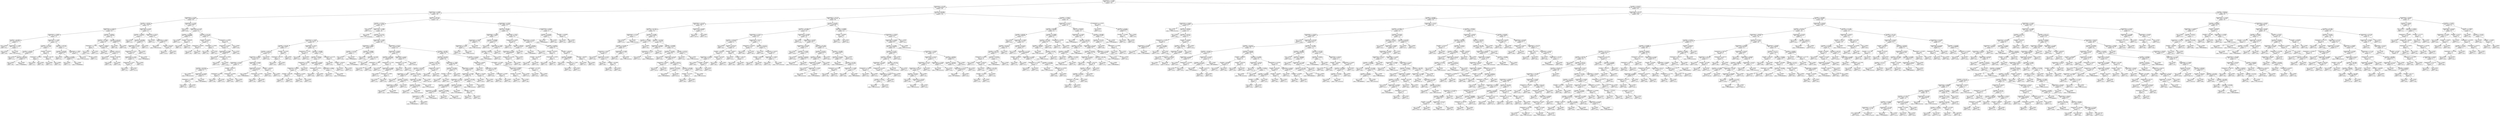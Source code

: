 digraph Tree {
0 [label="temperature <= 14.3801\nmse = 147222.110275\nsamples = 729", shape="box"] ;
1 [label="temperature <= 9.1109\nmse = 51408.6505237\nsamples = 282", shape="box"] ;
0 -> 1 ;
2 [label="temperature <= 4.2698\nmse = 14861.9749194\nsamples = 156", shape="box"] ;
1 -> 2 ;
3 [label="temperature <= 3.5706\nmse = 4539.82204861\nsamples = 48", shape="box"] ;
2 -> 3 ;
4 [label="humidity <= 54.5215\nmse = 1657.76465986\nsamples = 35", shape="box"] ;
3 -> 4 ;
5 [label="temperature <= 2.3018\nmse = 1350.95558449\nsamples = 24", shape="box"] ;
4 -> 5 ;
6 [label="temperature <= -0.6082\nmse = 423.700740741\nsamples = 15", shape="box"] ;
5 -> 6 ;
7 [label="humidity <= 46.2800\nmse = 28.3209876543\nsamples = 3", shape="box"] ;
6 -> 7 ;
8 [label="mse = 0.0000\nsamples = 1\nvalue = [ 95.]", shape="box"] ;
7 -> 8 ;
9 [label="temperature <= -1.5368\nmse = 3.36111111111\nsamples = 2", shape="box"] ;
7 -> 9 ;
10 [label="mse = 0.0000\nsamples = 1\nvalue = [ 86.]", shape="box"] ;
9 -> 10 ;
11 [label="mse = 0.0000\nsamples = 1\nvalue = [ 82.33333333]", shape="box"] ;
9 -> 11 ;
12 [label="temperature <= 1.1846\nmse = 433.175154321\nsamples = 12", shape="box"] ;
6 -> 12 ;
13 [label="humidity <= 47.5162\nmse = 319.292517007\nsamples = 7", shape="box"] ;
12 -> 13 ;
14 [label="humidity <= 45.8297\nmse = 319.283950617\nsamples = 3", shape="box"] ;
13 -> 14 ;
15 [label="mse = 0.0000\nsamples = 1\nvalue = [ 47.]", shape="box"] ;
14 -> 15 ;
16 [label="humidity <= 46.7019\nmse = 26.6944444444\nsamples = 2", shape="box"] ;
14 -> 16 ;
17 [label="mse = 0.0000\nsamples = 1\nvalue = [ 89.]", shape="box"] ;
16 -> 17 ;
18 [label="mse = -0.0000\nsamples = 1\nvalue = [ 78.66666667]", shape="box"] ;
16 -> 18 ;
19 [label="humidity <= 48.5952\nmse = 50.25\nsamples = 4", shape="box"] ;
13 -> 19 ;
20 [label="temperature <= 0.8063\nmse = 2.25\nsamples = 2", shape="box"] ;
19 -> 20 ;
21 [label="mse = 0.0000\nsamples = 1\nvalue = [ 41.]", shape="box"] ;
20 -> 21 ;
22 [label="mse = 0.0000\nsamples = 1\nvalue = [ 38.]", shape="box"] ;
20 -> 22 ;
23 [label="humidity <= 50.1281\nmse = 0.25\nsamples = 2", shape="box"] ;
19 -> 23 ;
24 [label="mse = 0.0000\nsamples = 1\nvalue = [ 53.]", shape="box"] ;
23 -> 24 ;
25 [label="mse = 0.0000\nsamples = 1\nvalue = [ 54.]", shape="box"] ;
23 -> 25 ;
26 [label="humidity <= 48.7044\nmse = 295.671111111\nsamples = 5", shape="box"] ;
12 -> 26 ;
27 [label="humidity <= 46.2838\nmse = 49.3580246914\nsamples = 3", shape="box"] ;
26 -> 27 ;
28 [label="mse = 0.0000\nsamples = 1\nvalue = [ 61.]", shape="box"] ;
27 -> 28 ;
29 [label="humidity <= 47.6895\nmse = 0.694444444443\nsamples = 2", shape="box"] ;
27 -> 29 ;
30 [label="mse = 0.0000\nsamples = 1\nvalue = [ 75.]", shape="box"] ;
29 -> 30 ;
31 [label="mse = -0.0000\nsamples = 1\nvalue = [ 76.66666667]", shape="box"] ;
29 -> 31 ;
32 [label="temperature <= 1.9905\nmse = 367.361111111\nsamples = 2", shape="box"] ;
26 -> 32 ;
33 [label="mse = 0.0000\nsamples = 1\nvalue = [ 112.33333333]", shape="box"] ;
32 -> 33 ;
34 [label="mse = 0.0000\nsamples = 1\nvalue = [ 74.]", shape="box"] ;
32 -> 34 ;
35 [label="humidity <= 49.9052\nmse = 923.135802469\nsamples = 9", shape="box"] ;
5 -> 35 ;
36 [label="humidity <= 47.1903\nmse = 553.479166667\nsamples = 6", shape="box"] ;
35 -> 36 ;
37 [label="temperature <= 2.7650\nmse = 2.25\nsamples = 2", shape="box"] ;
36 -> 37 ;
38 [label="mse = 0.0000\nsamples = 1\nvalue = [ 120.]", shape="box"] ;
37 -> 38 ;
39 [label="mse = 0.0000\nsamples = 1\nvalue = [ 123.]", shape="box"] ;
37 -> 39 ;
40 [label="humidity <= 48.8717\nmse = 474.296875\nsamples = 4", shape="box"] ;
36 -> 40 ;
41 [label="mse = 0.0000\nsamples = 1\nvalue = [ 189.5]", shape="box"] ;
40 -> 41 ;
42 [label="humidity <= 49.1115\nmse = 76.2222222222\nsamples = 3", shape="box"] ;
40 -> 42 ;
43 [label="mse = 0.0000\nsamples = 1\nvalue = [ 130.]", shape="box"] ;
42 -> 43 ;
44 [label="humidity <= 49.3590\nmse = 0.25\nsamples = 2", shape="box"] ;
42 -> 44 ;
45 [label="mse = 0.0000\nsamples = 1\nvalue = [ 148.]", shape="box"] ;
44 -> 45 ;
46 [label="mse = 0.0000\nsamples = 1\nvalue = [ 149.]", shape="box"] ;
44 -> 46 ;
47 [label="humidity <= 54.1215\nmse = 88.8888888889\nsamples = 3", shape="box"] ;
35 -> 47 ;
48 [label="mse = 0.0000\nsamples = 2\nvalue = [ 88.]", shape="box"] ;
47 -> 48 ;
49 [label="mse = 0.0000\nsamples = 1\nvalue = [ 108.]", shape="box"] ;
47 -> 49 ;
50 [label="temperature <= 2.5781\nmse = 100.612832874\nsamples = 11", shape="box"] ;
4 -> 50 ;
51 [label="humidity <= 54.8933\nmse = 51.1318027211\nsamples = 7", shape="box"] ;
50 -> 51 ;
52 [label="mse = 0.0000\nsamples = 1\nvalue = [ 25.]", shape="box"] ;
51 -> 52 ;
53 [label="humidity <= 63.9949\nmse = 22.3805941358\nsamples = 6", shape="box"] ;
51 -> 53 ;
54 [label="temperature <= 2.3292\nmse = 18.6511111111\nsamples = 5", shape="box"] ;
53 -> 54 ;
55 [label="temperature <= 2.1321\nmse = 0.82421875\nsamples = 4", shape="box"] ;
54 -> 55 ;
56 [label="temperature <= 1.7953\nmse = 0.180555555555\nsamples = 3", shape="box"] ;
55 -> 56 ;
57 [label="temperature <= 1.5037\nmse = 0.015625\nsamples = 2", shape="box"] ;
56 -> 57 ;
58 [label="mse = 0.0000\nsamples = 1\nvalue = [ 43.]", shape="box"] ;
57 -> 58 ;
59 [label="mse = 0.0000\nsamples = 1\nvalue = [ 42.75]", shape="box"] ;
57 -> 59 ;
60 [label="mse = 0.0000\nsamples = 1\nvalue = [ 42.]", shape="box"] ;
56 -> 60 ;
61 [label="mse = 0.0000\nsamples = 1\nvalue = [ 40.66666667]", shape="box"] ;
55 -> 61 ;
62 [label="mse = 0.0000\nsamples = 1\nvalue = [ 31.5]", shape="box"] ;
54 -> 62 ;
63 [label="mse = 0.0000\nsamples = 1\nvalue = [ 47.]", shape="box"] ;
53 -> 63 ;
64 [label="temperature <= 2.6714\nmse = 114.35546875\nsamples = 4", shape="box"] ;
50 -> 64 ;
65 [label="mse = 0.0000\nsamples = 1\nvalue = [ 15.]", shape="box"] ;
64 -> 65 ;
66 [label="temperature <= 2.8631\nmse = 75.6682098765\nsamples = 3", shape="box"] ;
64 -> 66 ;
67 [label="mse = 0.0000\nsamples = 1\nvalue = [ 39.33333333]", shape="box"] ;
66 -> 67 ;
68 [label="humidity <= 65.2355\nmse = 78.765625\nsamples = 2", shape="box"] ;
66 -> 68 ;
69 [label="mse = 0.0000\nsamples = 1\nvalue = [ 20.25]", shape="box"] ;
68 -> 69 ;
70 [label="mse = 0.0000\nsamples = 1\nvalue = [ 38.]", shape="box"] ;
68 -> 70 ;
71 [label="temperature <= 3.7038\nmse = 10120.3668639\nsamples = 13", shape="box"] ;
3 -> 71 ;
72 [label="mse = 0.0000\nsamples = 1\nvalue = [ 439.]", shape="box"] ;
71 -> 72 ;
73 [label="temperature <= 3.7728\nmse = 2270.80555556\nsamples = 12", shape="box"] ;
71 -> 73 ;
74 [label="humidity <= 57.9188\nmse = 2046.88888889\nsamples = 3", shape="box"] ;
73 -> 74 ;
75 [label="mse = 0.0000\nsamples = 1\nvalue = [ 115.]", shape="box"] ;
74 -> 75 ;
76 [label="humidity <= 69.4348\nmse = 156.25\nsamples = 2", shape="box"] ;
74 -> 76 ;
77 [label="mse = 0.0000\nsamples = 1\nvalue = [ 9.]", shape="box"] ;
76 -> 77 ;
78 [label="mse = 0.0000\nsamples = 1\nvalue = [ 34.]", shape="box"] ;
76 -> 78 ;
79 [label="humidity <= 53.1728\nmse = 1226.91358025\nsamples = 9", shape="box"] ;
73 -> 79 ;
80 [label="humidity <= 45.3093\nmse = 766.6875\nsamples = 4", shape="box"] ;
79 -> 80 ;
81 [label="temperature <= 3.9954\nmse = 506.25\nsamples = 2", shape="box"] ;
80 -> 81 ;
82 [label="mse = 0.0000\nsamples = 1\nvalue = [ 139.]", shape="box"] ;
81 -> 82 ;
83 [label="mse = 0.0000\nsamples = 1\nvalue = [ 94.]", shape="box"] ;
81 -> 83 ;
84 [label="temperature <= 4.0836\nmse = 81.0\nsamples = 2", shape="box"] ;
80 -> 84 ;
85 [label="mse = 0.0000\nsamples = 1\nvalue = [ 64.]", shape="box"] ;
84 -> 85 ;
86 [label="mse = 0.0000\nsamples = 1\nvalue = [ 82.]", shape="box"] ;
84 -> 86 ;
87 [label="temperature <= 4.0800\nmse = 709.04\nsamples = 5", shape="box"] ;
79 -> 87 ;
88 [label="temperature <= 3.9351\nmse = 537.6875\nsamples = 4", shape="box"] ;
87 -> 88 ;
89 [label="temperature <= 3.7866\nmse = 66.6666666667\nsamples = 3", shape="box"] ;
88 -> 89 ;
90 [label="mse = 0.0000\nsamples = 1\nvalue = [ 125.]", shape="box"] ;
89 -> 90 ;
91 [label="temperature <= 3.8004\nmse = 25.0\nsamples = 2", shape="box"] ;
89 -> 91 ;
92 [label="mse = 0.0000\nsamples = 1\nvalue = [ 135.]", shape="box"] ;
91 -> 92 ;
93 [label="mse = 0.0000\nsamples = 1\nvalue = [ 145.]", shape="box"] ;
91 -> 93 ;
94 [label="mse = 0.0000\nsamples = 1\nvalue = [ 186.]", shape="box"] ;
88 -> 94 ;
95 [label="mse = 0.0000\nsamples = 1\nvalue = [ 106.]", shape="box"] ;
87 -> 95 ;
96 [label="humidity <= 58.1347\nmse = 12978.577401\nsamples = 108", shape="box"] ;
2 -> 96 ;
97 [label="humidity <= 37.8322\nmse = 12402.7454466\nsamples = 81", shape="box"] ;
96 -> 97 ;
98 [label="mse = 0.0000\nsamples = 1\nvalue = [ 531.]", shape="box"] ;
97 -> 98 ;
99 [label="temperature <= 4.3661\nmse = 11622.7792708\nsamples = 80", shape="box"] ;
97 -> 99 ;
100 [label="mse = 0.0000\nsamples = 1\nvalue = [ 507.33333333]", shape="box"] ;
99 -> 100 ;
101 [label="humidity <= 51.3755\nmse = 10958.8917753\nsamples = 79", shape="box"] ;
99 -> 101 ;
102 [label="temperature <= 7.0359\nmse = 7250.32604925\nsamples = 31", shape="box"] ;
101 -> 102 ;
103 [label="humidity <= 50.1367\nmse = 4484.74356017\nsamples = 17", shape="box"] ;
102 -> 103 ;
104 [label="humidity <= 49.6714\nmse = 3770.90249433\nsamples = 14", shape="box"] ;
103 -> 104 ;
105 [label="temperature <= 6.0940\nmse = 2725.843524\nsamples = 13", shape="box"] ;
104 -> 105 ;
106 [label="temperature <= 6.0149\nmse = 2294.01215278\nsamples = 8", shape="box"] ;
105 -> 106 ;
107 [label="humidity <= 46.7284\nmse = 949.243055556\nsamples = 4", shape="box"] ;
106 -> 107 ;
108 [label="mse = 0.0000\nsamples = 1\nvalue = [ 138.33333333]", shape="box"] ;
107 -> 108 ;
109 [label="temperature <= 5.8700\nmse = 245.209876543\nsamples = 3", shape="box"] ;
107 -> 109 ;
110 [label="temperature <= 5.4216\nmse = 81.0\nsamples = 2", shape="box"] ;
109 -> 110 ;
111 [label="mse = 0.0000\nsamples = 1\nvalue = [ 203.]", shape="box"] ;
110 -> 111 ;
112 [label="mse = 0.0000\nsamples = 1\nvalue = [ 221.]", shape="box"] ;
110 -> 112 ;
113 [label="mse = 0.0000\nsamples = 1\nvalue = [ 182.66666667]", shape="box"] ;
109 -> 113 ;
114 [label="humidity <= 43.5553\nmse = 845.0\nsamples = 4", shape="box"] ;
106 -> 114 ;
115 [label="temperature <= 6.0914\nmse = 169.0\nsamples = 2", shape="box"] ;
114 -> 115 ;
116 [label="mse = 0.0000\nsamples = 1\nvalue = [ 248.]", shape="box"] ;
115 -> 116 ;
117 [label="mse = 0.0000\nsamples = 1\nvalue = [ 222.]", shape="box"] ;
115 -> 117 ;
118 [label="temperature <= 6.0854\nmse = 169.0\nsamples = 2", shape="box"] ;
114 -> 118 ;
119 [label="mse = 0.0000\nsamples = 1\nvalue = [ 300.]", shape="box"] ;
118 -> 119 ;
120 [label="mse = 0.0000\nsamples = 1\nvalue = [ 274.]", shape="box"] ;
118 -> 120 ;
121 [label="temperature <= 6.4564\nmse = 1695.21777778\nsamples = 5", shape="box"] ;
105 -> 121 ;
122 [label="temperature <= 6.1372\nmse = 315.358024691\nsamples = 3", shape="box"] ;
121 -> 122 ;
123 [label="mse = 0.0000\nsamples = 1\nvalue = [ 168.66666667]", shape="box"] ;
122 -> 123 ;
124 [label="temperature <= 6.2558\nmse = 49.0\nsamples = 2", shape="box"] ;
122 -> 124 ;
125 [label="mse = 0.0000\nsamples = 1\nvalue = [ 140.]", shape="box"] ;
124 -> 125 ;
126 [label="mse = 0.0000\nsamples = 1\nvalue = [ 126.]", shape="box"] ;
124 -> 126 ;
127 [label="humidity <= 46.9145\nmse = 1260.25\nsamples = 2", shape="box"] ;
121 -> 127 ;
128 [label="mse = 0.0000\nsamples = 1\nvalue = [ 245.]", shape="box"] ;
127 -> 128 ;
129 [label="mse = 0.0000\nsamples = 1\nvalue = [ 174.]", shape="box"] ;
127 -> 129 ;
130 [label="mse = 0.0000\nsamples = 1\nvalue = [ 340.]", shape="box"] ;
104 -> 130 ;
131 [label="humidity <= 51.2650\nmse = 686.0\nsamples = 3", shape="box"] ;
103 -> 131 ;
132 [label="temperature <= 6.1874\nmse = 2.25\nsamples = 2", shape="box"] ;
131 -> 132 ;
133 [label="mse = 0.0000\nsamples = 1\nvalue = [ 140.]", shape="box"] ;
132 -> 133 ;
134 [label="mse = 0.0000\nsamples = 1\nvalue = [ 137.]", shape="box"] ;
132 -> 134 ;
135 [label="mse = 0.0000\nsamples = 1\nvalue = [ 83.]", shape="box"] ;
131 -> 135 ;
136 [label="temperature <= 7.6775\nmse = 8287.10260771\nsamples = 14", shape="box"] ;
102 -> 136 ;
137 [label="temperature <= 7.5740\nmse = 2970.25\nsamples = 2", shape="box"] ;
136 -> 137 ;
138 [label="mse = 0.0000\nsamples = 1\nvalue = [ 316.]", shape="box"] ;
137 -> 138 ;
139 [label="mse = 0.0000\nsamples = 1\nvalue = [ 425.]", shape="box"] ;
137 -> 139 ;
140 [label="humidity <= 50.6485\nmse = 6871.11728395\nsamples = 12", shape="box"] ;
136 -> 140 ;
141 [label="humidity <= 49.5015\nmse = 6577.77229081\nsamples = 9", shape="box"] ;
140 -> 141 ;
142 [label="temperature <= 8.7933\nmse = 8331.44\nsamples = 5", shape="box"] ;
141 -> 142 ;
143 [label="temperature <= 8.0086\nmse = 5717.1875\nsamples = 4", shape="box"] ;
142 -> 143 ;
144 [label="humidity <= 44.1389\nmse = 961.0\nsamples = 2", shape="box"] ;
143 -> 144 ;
145 [label="mse = 0.0000\nsamples = 1\nvalue = [ 317.]", shape="box"] ;
144 -> 145 ;
146 [label="mse = 0.0000\nsamples = 1\nvalue = [ 255.]", shape="box"] ;
144 -> 146 ;
147 [label="temperature <= 8.4001\nmse = 2970.25\nsamples = 2", shape="box"] ;
143 -> 147 ;
148 [label="mse = 0.0000\nsamples = 1\nvalue = [ 109.]", shape="box"] ;
147 -> 148 ;
149 [label="mse = 0.0000\nsamples = 1\nvalue = [ 218.]", shape="box"] ;
147 -> 149 ;
150 [label="mse = 0.0000\nsamples = 1\nvalue = [ 378.]", shape="box"] ;
142 -> 150 ;
151 [label="temperature <= 8.6502\nmse = 536.916666667\nsamples = 4", shape="box"] ;
141 -> 151 ;
152 [label="temperature <= 8.0914\nmse = 64.0\nsamples = 2", shape="box"] ;
151 -> 152 ;
153 [label="mse = 0.0000\nsamples = 1\nvalue = [ 198.]", shape="box"] ;
152 -> 153 ;
154 [label="mse = 0.0000\nsamples = 1\nvalue = [ 182.]", shape="box"] ;
152 -> 154 ;
155 [label="temperature <= 8.8641\nmse = 373.777777778\nsamples = 2", shape="box"] ;
151 -> 155 ;
156 [label="mse = 0.0000\nsamples = 1\nvalue = [ 135.]", shape="box"] ;
155 -> 156 ;
157 [label="mse = 0.0000\nsamples = 1\nvalue = [ 173.66666667]", shape="box"] ;
155 -> 157 ;
158 [label="temperature <= 8.1328\nmse = 162.0\nsamples = 3", shape="box"] ;
140 -> 158 ;
159 [label="mse = 0.0000\nsamples = 1\nvalue = [ 310.]", shape="box"] ;
158 -> 159 ;
160 [label="humidity <= 50.9510\nmse = 182.25\nsamples = 2", shape="box"] ;
158 -> 160 ;
161 [label="mse = 0.0000\nsamples = 1\nvalue = [ 310.]", shape="box"] ;
160 -> 161 ;
162 [label="mse = 0.0000\nsamples = 1\nvalue = [ 337.]", shape="box"] ;
160 -> 162 ;
163 [label="temperature <= 5.5665\nmse = 12601.6188754\nsamples = 48", shape="box"] ;
101 -> 163 ;
164 [label="temperature <= 4.6912\nmse = 42164.4266667\nsamples = 5", shape="box"] ;
163 -> 164 ;
165 [label="humidity <= 54.1093\nmse = 9152.11111111\nsamples = 2", shape="box"] ;
164 -> 165 ;
166 [label="mse = 0.0000\nsamples = 1\nvalue = [ 290.]", shape="box"] ;
165 -> 166 ;
167 [label="mse = -0.0000\nsamples = 1\nvalue = [ 98.66666667]", shape="box"] ;
165 -> 167 ;
168 [label="humidity <= 53.6846\nmse = 28915.4320988\nsamples = 3", shape="box"] ;
164 -> 168 ;
169 [label="mse = 0.0000\nsamples = 1\nvalue = [ 254.]", shape="box"] ;
168 -> 169 ;
170 [label="humidity <= 54.1266\nmse = 1167.36111111\nsamples = 2", shape="box"] ;
168 -> 170 ;
171 [label="mse = 0.0000\nsamples = 1\nvalue = [ 575.66666667]", shape="box"] ;
170 -> 171 ;
172 [label="mse = 0.0000\nsamples = 1\nvalue = [ 644.]", shape="box"] ;
170 -> 172 ;
173 [label="temperature <= 6.3323\nmse = 7795.89751968\nsamples = 43", shape="box"] ;
163 -> 173 ;
174 [label="temperature <= 6.0443\nmse = 1155.72839506\nsamples = 9", shape="box"] ;
173 -> 174 ;
175 [label="humidity <= 53.7326\nmse = 619.888888889\nsamples = 6", shape="box"] ;
174 -> 175 ;
176 [label="temperature <= 5.9627\nmse = 25.0\nsamples = 2", shape="box"] ;
175 -> 176 ;
177 [label="mse = 0.0000\nsamples = 1\nvalue = [ 234.]", shape="box"] ;
176 -> 177 ;
178 [label="mse = 0.0000\nsamples = 1\nvalue = [ 244.]", shape="box"] ;
176 -> 178 ;
179 [label="temperature <= 5.7528\nmse = 717.25\nsamples = 4", shape="box"] ;
175 -> 179 ;
180 [label="mse = 0.0000\nsamples = 1\nvalue = [ 247.]", shape="box"] ;
179 -> 180 ;
181 [label="temperature <= 5.9390\nmse = 486.888888889\nsamples = 3", shape="box"] ;
179 -> 181 ;
182 [label="mse = 0.0000\nsamples = 1\nvalue = [ 173.]", shape="box"] ;
181 -> 182 ;
183 [label="temperature <= 5.9603\nmse = 25.0\nsamples = 2", shape="box"] ;
181 -> 183 ;
184 [label="mse = 0.0000\nsamples = 1\nvalue = [ 214.]", shape="box"] ;
183 -> 184 ;
185 [label="mse = 0.0000\nsamples = 1\nvalue = [ 224.]", shape="box"] ;
183 -> 185 ;
186 [label="temperature <= 6.1977\nmse = 453.513888889\nsamples = 3", shape="box"] ;
174 -> 186 ;
187 [label="temperature <= 6.1460\nmse = 42.25\nsamples = 2", shape="box"] ;
186 -> 187 ;
188 [label="mse = 0.0000\nsamples = 1\nvalue = [ 163.]", shape="box"] ;
187 -> 188 ;
189 [label="mse = 0.0000\nsamples = 1\nvalue = [ 150.]", shape="box"] ;
187 -> 189 ;
190 [label="mse = 0.0000\nsamples = 1\nvalue = [ 200.25]", shape="box"] ;
186 -> 190 ;
191 [label="humidity <= 56.7987\nmse = 8634.78975034\nsamples = 34", shape="box"] ;
173 -> 191 ;
192 [label="humidity <= 54.1819\nmse = 5806.96262222\nsamples = 25", shape="box"] ;
191 -> 192 ;
193 [label="humidity <= 52.7557\nmse = 7721.55451389\nsamples = 10", shape="box"] ;
192 -> 193 ;
194 [label="humidity <= 52.2255\nmse = 4172.34364149\nsamples = 8", shape="box"] ;
193 -> 194 ;
195 [label="temperature <= 7.1187\nmse = 2808.85416667\nsamples = 4", shape="box"] ;
194 -> 195 ;
196 [label="mse = 0.0000\nsamples = 1\nvalue = [ 227.]", shape="box"] ;
195 -> 196 ;
197 [label="humidity <= 52.0070\nmse = 540.320987654\nsamples = 3", shape="box"] ;
195 -> 197 ;
198 [label="temperature <= 8.3146\nmse = 4.69444444442\nsamples = 2", shape="box"] ;
197 -> 198 ;
199 [label="mse = 0.0000\nsamples = 1\nvalue = [ 326.]", shape="box"] ;
198 -> 199 ;
200 [label="mse = -0.0000\nsamples = 1\nvalue = [ 321.66666667]", shape="box"] ;
198 -> 200 ;
201 [label="mse = -0.0000\nsamples = 1\nvalue = [ 373.]", shape="box"] ;
197 -> 201 ;
202 [label="humidity <= 52.5162\nmse = 1713.17491319\nsamples = 4", shape="box"] ;
194 -> 202 ;
203 [label="temperature <= 7.4655\nmse = 563.135802469\nsamples = 3", shape="box"] ;
202 -> 203 ;
204 [label="humidity <= 52.3495\nmse = 164.694444444\nsamples = 2", shape="box"] ;
203 -> 204 ;
205 [label="mse = 0.0000\nsamples = 1\nvalue = [ 243.]", shape="box"] ;
204 -> 205 ;
206 [label="mse = 0.0000\nsamples = 1\nvalue = [ 217.33333333]", shape="box"] ;
204 -> 206 ;
207 [label="mse = 0.0000\nsamples = 1\nvalue = [ 275.33333333]", shape="box"] ;
203 -> 207 ;
208 [label="mse = -0.0000\nsamples = 1\nvalue = [ 162.25]", shape="box"] ;
202 -> 208 ;
209 [label="temperature <= 6.6737\nmse = 1425.0625\nsamples = 2", shape="box"] ;
193 -> 209 ;
210 [label="mse = 0.0000\nsamples = 1\nvalue = [ 390.5]", shape="box"] ;
209 -> 210 ;
211 [label="mse = 0.0000\nsamples = 1\nvalue = [ 466.]", shape="box"] ;
209 -> 211 ;
212 [label="temperature <= 7.3839\nmse = 2169.39432099\nsamples = 15", shape="box"] ;
192 -> 212 ;
213 [label="humidity <= 55.2625\nmse = 501.555555556\nsamples = 3", shape="box"] ;
212 -> 213 ;
214 [label="humidity <= 54.3643\nmse = 16.0\nsamples = 2", shape="box"] ;
213 -> 214 ;
215 [label="mse = 0.0000\nsamples = 1\nvalue = [ 155.]", shape="box"] ;
214 -> 215 ;
216 [label="mse = 0.0000\nsamples = 1\nvalue = [ 163.]", shape="box"] ;
214 -> 216 ;
217 [label="mse = 0.0000\nsamples = 1\nvalue = [ 206.]", shape="box"] ;
213 -> 217 ;
218 [label="temperature <= 8.9881\nmse = 1844.86265432\nsamples = 12", shape="box"] ;
212 -> 218 ;
219 [label="temperature <= 8.7600\nmse = 1088.38027778\nsamples = 10", shape="box"] ;
218 -> 219 ;
220 [label="temperature <= 8.4502\nmse = 391.523871528\nsamples = 8", shape="box"] ;
219 -> 220 ;
221 [label="humidity <= 54.7925\nmse = 230.848888889\nsamples = 5", shape="box"] ;
220 -> 221 ;
222 [label="temperature <= 8.0363\nmse = 13.1358024692\nsamples = 3", shape="box"] ;
221 -> 222 ;
223 [label="temperature <= 7.6241\nmse = 0.111111111109\nsamples = 2", shape="box"] ;
222 -> 223 ;
224 [label="mse = 0.0000\nsamples = 1\nvalue = [ 240.66666667]", shape="box"] ;
223 -> 224 ;
225 [label="mse = 0.0000\nsamples = 1\nvalue = [ 240.]", shape="box"] ;
223 -> 225 ;
226 [label="mse = 0.0000\nsamples = 1\nvalue = [ 232.66666667]", shape="box"] ;
222 -> 226 ;
227 [label="humidity <= 55.8981\nmse = 4.3402777778\nsamples = 2", shape="box"] ;
221 -> 227 ;
228 [label="mse = 0.0000\nsamples = 1\nvalue = [ 209.5]", shape="box"] ;
227 -> 228 ;
229 [label="mse = 0.0000\nsamples = 1\nvalue = [ 205.33333333]", shape="box"] ;
227 -> 229 ;
230 [label="humidity <= 55.3951\nmse = 228.469135803\nsamples = 3", shape="box"] ;
220 -> 230 ;
231 [label="mse = 0.0000\nsamples = 1\nvalue = [ 231.66666667]", shape="box"] ;
230 -> 231 ;
232 [label="humidity <= 55.9263\nmse = 36.0\nsamples = 2", shape="box"] ;
230 -> 232 ;
233 [label="mse = 0.0000\nsamples = 1\nvalue = [ 256.]", shape="box"] ;
232 -> 233 ;
234 [label="mse = 0.0000\nsamples = 1\nvalue = [ 268.]", shape="box"] ;
232 -> 234 ;
235 [label="humidity <= 55.3349\nmse = 318.027777778\nsamples = 2", shape="box"] ;
219 -> 235 ;
236 [label="mse = 0.0000\nsamples = 1\nvalue = [ 284.33333333]", shape="box"] ;
235 -> 236 ;
237 [label="mse = 0.0000\nsamples = 1\nvalue = [ 320.]", shape="box"] ;
235 -> 237 ;
238 [label="humidity <= 55.5028\nmse = 351.5625\nsamples = 2", shape="box"] ;
218 -> 238 ;
239 [label="mse = 0.0000\nsamples = 1\nvalue = [ 150.5]", shape="box"] ;
238 -> 239 ;
240 [label="mse = 0.0000\nsamples = 1\nvalue = [ 188.]", shape="box"] ;
238 -> 240 ;
241 [label="humidity <= 57.3215\nmse = 13232.6666667\nsamples = 9", shape="box"] ;
191 -> 241 ;
242 [label="temperature <= 6.8290\nmse = 8164.6875\nsamples = 4", shape="box"] ;
241 -> 242 ;
243 [label="mse = 0.0000\nsamples = 1\nvalue = [ 260.]", shape="box"] ;
242 -> 243 ;
244 [label="temperature <= 7.2636\nmse = 651.555555556\nsamples = 3", shape="box"] ;
242 -> 244 ;
245 [label="mse = 0.0000\nsamples = 1\nvalue = [ 429.]", shape="box"] ;
244 -> 245 ;
246 [label="temperature <= 8.0087\nmse = 144.0\nsamples = 2", shape="box"] ;
244 -> 246 ;
247 [label="mse = 0.0000\nsamples = 1\nvalue = [ 467.]", shape="box"] ;
246 -> 247 ;
248 [label="mse = 0.0000\nsamples = 1\nvalue = [ 491.]", shape="box"] ;
246 -> 248 ;
249 [label="humidity <= 57.5693\nmse = 5340.56\nsamples = 5", shape="box"] ;
241 -> 249 ;
250 [label="temperature <= 8.4901\nmse = 1304.66666667\nsamples = 3", shape="box"] ;
249 -> 250 ;
251 [label="humidity <= 57.4029\nmse = 6.25\nsamples = 2", shape="box"] ;
250 -> 251 ;
252 [label="mse = 0.0000\nsamples = 1\nvalue = [ 173.]", shape="box"] ;
251 -> 252 ;
253 [label="mse = 0.0000\nsamples = 1\nvalue = [ 168.]", shape="box"] ;
251 -> 253 ;
254 [label="mse = 0.0000\nsamples = 1\nvalue = [ 247.]", shape="box"] ;
250 -> 254 ;
255 [label="humidity <= 57.7392\nmse = 1332.25\nsamples = 2", shape="box"] ;
249 -> 255 ;
256 [label="mse = 0.0000\nsamples = 1\nvalue = [ 362.]", shape="box"] ;
255 -> 256 ;
257 [label="mse = 0.0000\nsamples = 1\nvalue = [ 289.]", shape="box"] ;
255 -> 257 ;
258 [label="temperature <= 8.7844\nmse = 6998.17062948\nsamples = 27", shape="box"] ;
96 -> 258 ;
259 [label="humidity <= 60.1957\nmse = 4454.12549884\nsamples = 23", shape="box"] ;
258 -> 259 ;
260 [label="temperature <= 6.1046\nmse = 3986.31746032\nsamples = 7", shape="box"] ;
259 -> 260 ;
261 [label="temperature <= 5.5635\nmse = 889.950617284\nsamples = 3", shape="box"] ;
260 -> 261 ;
262 [label="temperature <= 5.1289\nmse = 283.361111111\nsamples = 2", shape="box"] ;
261 -> 262 ;
263 [label="mse = 0.0000\nsamples = 1\nvalue = [ 143.]", shape="box"] ;
262 -> 263 ;
264 [label="mse = 0.0000\nsamples = 1\nvalue = [ 109.33333333]", shape="box"] ;
262 -> 264 ;
265 [label="mse = 0.0000\nsamples = 1\nvalue = [ 182.33333333]", shape="box"] ;
261 -> 265 ;
266 [label="humidity <= 58.9889\nmse = 2273.85416667\nsamples = 4", shape="box"] ;
260 -> 266 ;
267 [label="mse = 0.0000\nsamples = 1\nvalue = [ 178.]", shape="box"] ;
266 -> 267 ;
268 [label="temperature <= 7.6361\nmse = 1216.09876543\nsamples = 3", shape="box"] ;
266 -> 268 ;
269 [label="humidity <= 59.9195\nmse = 386.777777778\nsamples = 2", shape="box"] ;
268 -> 269 ;
270 [label="mse = 0.0000\nsamples = 1\nvalue = [ 221.66666667]", shape="box"] ;
269 -> 270 ;
271 [label="mse = 0.0000\nsamples = 1\nvalue = [ 261.]", shape="box"] ;
269 -> 271 ;
272 [label="mse = 0.0000\nsamples = 1\nvalue = [ 307.]", shape="box"] ;
268 -> 272 ;
273 [label="temperature <= 5.9537\nmse = 2491.56152344\nsamples = 16", shape="box"] ;
259 -> 273 ;
274 [label="temperature <= 4.6009\nmse = 2859.64\nsamples = 5", shape="box"] ;
273 -> 274 ;
275 [label="mse = 0.0000\nsamples = 1\nvalue = [ 174.]", shape="box"] ;
274 -> 275 ;
276 [label="humidity <= 66.8241\nmse = 1426.921875\nsamples = 4", shape="box"] ;
274 -> 276 ;
277 [label="temperature <= 5.7942\nmse = 228.388888889\nsamples = 3", shape="box"] ;
276 -> 277 ;
278 [label="temperature <= 5.2308\nmse = 76.5625\nsamples = 2", shape="box"] ;
277 -> 278 ;
279 [label="mse = 0.0000\nsamples = 1\nvalue = [ 91.5]", shape="box"] ;
278 -> 279 ;
280 [label="mse = 0.0000\nsamples = 1\nvalue = [ 109.]", shape="box"] ;
278 -> 280 ;
281 [label="mse = 0.0000\nsamples = 1\nvalue = [ 72.]", shape="box"] ;
277 -> 281 ;
282 [label="mse = 0.0000\nsamples = 1\nvalue = [ 9.]", shape="box"] ;
276 -> 282 ;
283 [label="temperature <= 6.3736\nmse = 1916.04224059\nsamples = 11", shape="box"] ;
273 -> 283 ;
284 [label="humidity <= 66.8457\nmse = 28.4444444444\nsamples = 2", shape="box"] ;
283 -> 284 ;
285 [label="mse = 0.0000\nsamples = 1\nvalue = [ 189.66666667]", shape="box"] ;
284 -> 285 ;
286 [label="mse = 0.0000\nsamples = 1\nvalue = [ 179.]", shape="box"] ;
284 -> 286 ;
287 [label="humidity <= 63.9676\nmse = 1450.24691358\nsamples = 9", shape="box"] ;
283 -> 287 ;
288 [label="humidity <= 62.6203\nmse = 341.0\nsamples = 4", shape="box"] ;
287 -> 288 ;
289 [label="humidity <= 61.3822\nmse = 100.0\nsamples = 2", shape="box"] ;
288 -> 289 ;
290 [label="mse = 0.0000\nsamples = 1\nvalue = [ 100.]", shape="box"] ;
289 -> 290 ;
291 [label="mse = 0.0000\nsamples = 1\nvalue = [ 120.]", shape="box"] ;
289 -> 291 ;
292 [label="temperature <= 8.0833\nmse = 4.0\nsamples = 2", shape="box"] ;
288 -> 292 ;
293 [label="mse = 0.0000\nsamples = 1\nvalue = [ 78.]", shape="box"] ;
292 -> 293 ;
294 [label="mse = 0.0000\nsamples = 1\nvalue = [ 74.]", shape="box"] ;
292 -> 294 ;
295 [label="humidity <= 66.8419\nmse = 1668.56\nsamples = 5", shape="box"] ;
287 -> 295 ;
296 [label="humidity <= 64.9099\nmse = 788.666666667\nsamples = 3", shape="box"] ;
295 -> 296 ;
297 [label="mse = 0.0000\nsamples = 1\nvalue = [ 191.]", shape="box"] ;
296 -> 297 ;
298 [label="temperature <= 7.2843\nmse = 462.25\nsamples = 2", shape="box"] ;
296 -> 298 ;
299 [label="mse = 0.0000\nsamples = 1\nvalue = [ 166.]", shape="box"] ;
298 -> 299 ;
300 [label="mse = 0.0000\nsamples = 1\nvalue = [ 123.]", shape="box"] ;
298 -> 300 ;
301 [label="humidity <= 68.0051\nmse = 6.25\nsamples = 2", shape="box"] ;
295 -> 301 ;
302 [label="mse = 0.0000\nsamples = 1\nvalue = [ 87.]", shape="box"] ;
301 -> 302 ;
303 [label="mse = 0.0000\nsamples = 1\nvalue = [ 92.]", shape="box"] ;
301 -> 303 ;
304 [label="temperature <= 8.9193\nmse = 11452.3541667\nsamples = 4", shape="box"] ;
258 -> 304 ;
305 [label="humidity <= 63.0409\nmse = 14.6944444445\nsamples = 2", shape="box"] ;
304 -> 305 ;
306 [label="mse = 0.0000\nsamples = 1\nvalue = [ 356.66666667]", shape="box"] ;
305 -> 306 ;
307 [label="mse = 0.0000\nsamples = 1\nvalue = [ 349.]", shape="box"] ;
305 -> 307 ;
308 [label="humidity <= 63.9909\nmse = 2116.0\nsamples = 2", shape="box"] ;
304 -> 308 ;
309 [label="mse = 0.0000\nsamples = 1\nvalue = [ 103.]", shape="box"] ;
308 -> 309 ;
310 [label="mse = 0.0000\nsamples = 1\nvalue = [ 195.]", shape="box"] ;
308 -> 310 ;
311 [label="humidity <= 60.4663\nmse = 75493.8432785\nsamples = 126", shape="box"] ;
1 -> 311 ;
312 [label="temperature <= 10.2735\nmse = 94992.2613704\nsamples = 80", shape="box"] ;
311 -> 312 ;
313 [label="temperature <= 10.2539\nmse = 20317.0069324\nsamples = 24", shape="box"] ;
312 -> 313 ;
314 [label="humidity <= 47.7253\nmse = 18477.0837925\nsamples = 22", shape="box"] ;
313 -> 314 ;
315 [label="temperature <= 9.7189\nmse = 455.111111111\nsamples = 2", shape="box"] ;
314 -> 315 ;
316 [label="mse = 0.0000\nsamples = 1\nvalue = [ 231.]", shape="box"] ;
315 -> 316 ;
317 [label="mse = 0.0000\nsamples = 1\nvalue = [ 188.33333333]", shape="box"] ;
315 -> 317 ;
318 [label="humidity <= 52.0987\nmse = 18106.4483333\nsamples = 20", shape="box"] ;
314 -> 318 ;
319 [label="humidity <= 51.8040\nmse = 27544.5714286\nsamples = 7", shape="box"] ;
318 -> 319 ;
320 [label="humidity <= 51.0789\nmse = 12882.3950617\nsamples = 6", shape="box"] ;
319 -> 320 ;
321 [label="temperature <= 9.2627\nmse = 4216.1875\nsamples = 4", shape="box"] ;
320 -> 321 ;
322 [label="mse = 0.0000\nsamples = 1\nvalue = [ 359.]", shape="box"] ;
321 -> 322 ;
323 [label="temperature <= 9.7057\nmse = 1110.22222222\nsamples = 3", shape="box"] ;
321 -> 323 ;
324 [label="mse = 0.0000\nsamples = 1\nvalue = [ 458.]", shape="box"] ;
323 -> 324 ;
325 [label="humidity <= 50.2608\nmse = 729.0\nsamples = 2", shape="box"] ;
323 -> 325 ;
326 [label="mse = 0.0000\nsamples = 1\nvalue = [ 538.]", shape="box"] ;
325 -> 326 ;
327 [label="mse = 0.0000\nsamples = 1\nvalue = [ 484.]", shape="box"] ;
325 -> 327 ;
328 [label="temperature <= 9.7609\nmse = 2584.02777778\nsamples = 2", shape="box"] ;
320 -> 328 ;
329 [label="mse = 0.0000\nsamples = 1\nvalue = [ 307.]", shape="box"] ;
328 -> 329 ;
330 [label="mse = 0.0000\nsamples = 1\nvalue = [ 205.33333333]", shape="box"] ;
328 -> 330 ;
331 [label="mse = -0.0000\nsamples = 1\nvalue = [ 759.]", shape="box"] ;
319 -> 331 ;
332 [label="humidity <= 53.7544\nmse = 7713.76692965\nsamples = 13", shape="box"] ;
318 -> 332 ;
333 [label="temperature <= 9.6920\nmse = 1834.24691358\nsamples = 3", shape="box"] ;
332 -> 333 ;
334 [label="temperature <= 9.3194\nmse = 61.3611111111\nsamples = 2", shape="box"] ;
333 -> 334 ;
335 [label="mse = 0.0000\nsamples = 1\nvalue = [ 221.]", shape="box"] ;
334 -> 335 ;
336 [label="mse = 0.0000\nsamples = 1\nvalue = [ 236.66666667]", shape="box"] ;
334 -> 336 ;
337 [label="mse = 0.0000\nsamples = 1\nvalue = [ 139.]", shape="box"] ;
333 -> 337 ;
338 [label="humidity <= 58.4888\nmse = 3647.62222222\nsamples = 10", shape="box"] ;
332 -> 338 ;
339 [label="humidity <= 55.0904\nmse = 2701.54861111\nsamples = 8", shape="box"] ;
338 -> 339 ;
340 [label="mse = 0.0000\nsamples = 1\nvalue = [ 456.]", shape="box"] ;
339 -> 340 ;
341 [label="temperature <= 9.5126\nmse = 2042.5861678\nsamples = 7", shape="box"] ;
339 -> 341 ;
342 [label="temperature <= 9.4025\nmse = 232.5625\nsamples = 2", shape="box"] ;
341 -> 342 ;
343 [label="mse = 0.0000\nsamples = 1\nvalue = [ 302.5]", shape="box"] ;
342 -> 343 ;
344 [label="mse = 0.0000\nsamples = 1\nvalue = [ 333.]", shape="box"] ;
342 -> 344 ;
345 [label="humidity <= 56.6712\nmse = 1538.93777778\nsamples = 5", shape="box"] ;
341 -> 345 ;
346 [label="humidity <= 56.4036\nmse = 1.17361111112\nsamples = 2", shape="box"] ;
345 -> 346 ;
347 [label="mse = 0.0000\nsamples = 1\nvalue = [ 424.66666667]", shape="box"] ;
346 -> 347 ;
348 [label="mse = 0.0000\nsamples = 1\nvalue = [ 422.5]", shape="box"] ;
346 -> 348 ;
349 [label="humidity <= 58.3492\nmse = 761.061728395\nsamples = 3", shape="box"] ;
345 -> 349 ;
350 [label="humidity <= 57.5233\nmse = 121.0\nsamples = 2", shape="box"] ;
349 -> 350 ;
351 [label="mse = 0.0000\nsamples = 1\nvalue = [ 349.]", shape="box"] ;
350 -> 351 ;
352 [label="mse = 0.0000\nsamples = 1\nvalue = [ 327.]", shape="box"] ;
350 -> 352 ;
353 [label="mse = 0.0000\nsamples = 1\nvalue = [ 393.33333333]", shape="box"] ;
349 -> 353 ;
354 [label="humidity <= 59.2914\nmse = 831.361111111\nsamples = 2", shape="box"] ;
338 -> 354 ;
355 [label="mse = 0.0000\nsamples = 1\nvalue = [ 314.]", shape="box"] ;
354 -> 355 ;
356 [label="mse = 0.0000\nsamples = 1\nvalue = [ 256.33333333]", shape="box"] ;
354 -> 356 ;
357 [label="temperature <= 10.2643\nmse = 1.26562500024\nsamples = 2", shape="box"] ;
313 -> 357 ;
358 [label="mse = 0.0000\nsamples = 1\nvalue = [ 138.75]", shape="box"] ;
357 -> 358 ;
359 [label="mse = 0.0000\nsamples = 1\nvalue = [ 141.]", shape="box"] ;
357 -> 359 ;
360 [label="humidity <= 54.4291\nmse = 117084.995314\nsamples = 56", shape="box"] ;
312 -> 360 ;
361 [label="humidity <= 50.2065\nmse = 157799.416667\nsamples = 32", shape="box"] ;
360 -> 361 ;
362 [label="temperature <= 12.5411\nmse = 149020.954427\nsamples = 16", shape="box"] ;
361 -> 362 ;
363 [label="humidity <= 30.6100\nmse = 15414.617284\nsamples = 9", shape="box"] ;
362 -> 363 ;
364 [label="mse = 0.0000\nsamples = 1\nvalue = [ 46.]", shape="box"] ;
363 -> 364 ;
365 [label="humidity <= 48.1475\nmse = 10045.4375\nsamples = 8", shape="box"] ;
363 -> 365 ;
366 [label="humidity <= 46.0416\nmse = 7304.24\nsamples = 5", shape="box"] ;
365 -> 366 ;
367 [label="temperature <= 10.6290\nmse = 2400.22222222\nsamples = 3", shape="box"] ;
366 -> 367 ;
368 [label="mse = 0.0000\nsamples = 1\nvalue = [ 340.]", shape="box"] ;
367 -> 368 ;
369 [label="humidity <= 43.9832\nmse = 2256.25\nsamples = 2", shape="box"] ;
367 -> 369 ;
370 [label="mse = 0.0000\nsamples = 1\nvalue = [ 229.]", shape="box"] ;
369 -> 370 ;
371 [label="mse = 0.0000\nsamples = 1\nvalue = [ 324.]", shape="box"] ;
369 -> 371 ;
372 [label="humidity <= 47.5538\nmse = 1190.25\nsamples = 2", shape="box"] ;
366 -> 372 ;
373 [label="mse = 0.0000\nsamples = 1\nvalue = [ 482.]", shape="box"] ;
372 -> 373 ;
374 [label="mse = 0.0000\nsamples = 1\nvalue = [ 413.]", shape="box"] ;
372 -> 374 ;
375 [label="humidity <= 48.8571\nmse = 998.0\nsamples = 3", shape="box"] ;
365 -> 375 ;
376 [label="mse = 0.0000\nsamples = 1\nvalue = [ 253.]", shape="box"] ;
375 -> 376 ;
377 [label="humidity <= 49.1247\nmse = 110.25\nsamples = 2", shape="box"] ;
375 -> 377 ;
378 [label="mse = 0.0000\nsamples = 1\nvalue = [ 199.]", shape="box"] ;
377 -> 378 ;
379 [label="mse = 0.0000\nsamples = 1\nvalue = [ 178.]", shape="box"] ;
377 -> 379 ;
380 [label="temperature <= 13.0171\nmse = 234874.77551\nsamples = 7", shape="box"] ;
362 -> 380 ;
381 [label="temperature <= 12.8516\nmse = 327184.0\nsamples = 2", shape="box"] ;
380 -> 381 ;
382 [label="mse = 0.0000\nsamples = 1\nvalue = [ 663.]", shape="box"] ;
381 -> 382 ;
383 [label="mse = 0.0000\nsamples = 1\nvalue = [ 1807.]", shape="box"] ;
381 -> 383 ;
384 [label="humidity <= 43.1572\nmse = 15763.8044444\nsamples = 5", shape="box"] ;
380 -> 384 ;
385 [label="mse = 0.0000\nsamples = 1\nvalue = [ 208.]", shape="box"] ;
384 -> 385 ;
386 [label="temperature <= 13.4310\nmse = 3393.1875\nsamples = 4", shape="box"] ;
384 -> 386 ;
387 [label="humidity <= 46.9959\nmse = 56.25\nsamples = 2", shape="box"] ;
386 -> 387 ;
388 [label="mse = 0.0000\nsamples = 1\nvalue = [ 447.]", shape="box"] ;
387 -> 388 ;
389 [label="mse = 0.0000\nsamples = 1\nvalue = [ 432.]", shape="box"] ;
387 -> 389 ;
390 [label="temperature <= 13.8933\nmse = 880.111111111\nsamples = 2", shape="box"] ;
386 -> 390 ;
391 [label="mse = 0.0000\nsamples = 1\nvalue = [ 518.]", shape="box"] ;
390 -> 391 ;
392 [label="mse = -0.0000\nsamples = 1\nvalue = [ 577.33333333]", shape="box"] ;
390 -> 392 ;
393 [label="temperature <= 10.3956\nmse = 125905.982205\nsamples = 16", shape="box"] ;
361 -> 393 ;
394 [label="mse = 0.0000\nsamples = 1\nvalue = [ 1181.]", shape="box"] ;
393 -> 394 ;
395 [label="temperature <= 10.7923\nmse = 119834.306914\nsamples = 15", shape="box"] ;
393 -> 395 ;
396 [label="temperature <= 10.5198\nmse = 14360.9791667\nsamples = 4", shape="box"] ;
395 -> 396 ;
397 [label="mse = 0.0000\nsamples = 1\nvalue = [ 326.5]", shape="box"] ;
396 -> 397 ;
398 [label="humidity <= 51.4395\nmse = 4574.11728395\nsamples = 3", shape="box"] ;
396 -> 398 ;
399 [label="mse = 0.0000\nsamples = 1\nvalue = [ 618.]", shape="box"] ;
398 -> 399 ;
400 [label="humidity <= 52.8150\nmse = 4982.00694444\nsamples = 2", shape="box"] ;
398 -> 400 ;
401 [label="mse = 0.0000\nsamples = 1\nvalue = [ 472.33333333]", shape="box"] ;
400 -> 401 ;
402 [label="mse = 0.0000\nsamples = 1\nvalue = [ 613.5]", shape="box"] ;
400 -> 402 ;
403 [label="humidity <= 53.1766\nmse = 139846.108356\nsamples = 11", shape="box"] ;
395 -> 403 ;
404 [label="humidity <= 53.0332\nmse = 161628.844444\nsamples = 5", shape="box"] ;
403 -> 404 ;
405 [label="humidity <= 52.6587\nmse = 65498.2430556\nsamples = 4", shape="box"] ;
404 -> 405 ;
406 [label="temperature <= 11.6629\nmse = 22220.962963\nsamples = 3", shape="box"] ;
405 -> 406 ;
407 [label="mse = 0.0000\nsamples = 1\nvalue = [ 709.]", shape="box"] ;
406 -> 407 ;
408 [label="temperature <= 12.9280\nmse = 4715.11111111\nsamples = 2", shape="box"] ;
406 -> 408 ;
409 [label="mse = 0.0000\nsamples = 1\nvalue = [ 933.33333333]", shape="box"] ;
408 -> 409 ;
410 [label="mse = -0.0000\nsamples = 1\nvalue = [ 1070.66666667]", shape="box"] ;
408 -> 410 ;
411 [label="mse = 0.0000\nsamples = 1\nvalue = [ 394.]", shape="box"] ;
405 -> 411 ;
412 [label="mse = 0.0000\nsamples = 1\nvalue = [ 1603.]", shape="box"] ;
404 -> 412 ;
413 [label="humidity <= 54.2895\nmse = 76416.3858025\nsamples = 6", shape="box"] ;
403 -> 413 ;
414 [label="humidity <= 53.3279\nmse = 35800.4266667\nsamples = 5", shape="box"] ;
413 -> 414 ;
415 [label="mse = 0.0000\nsamples = 1\nvalue = [ 250.66666667]", shape="box"] ;
414 -> 415 ;
416 [label="humidity <= 53.7544\nmse = 20390.3333333\nsamples = 4", shape="box"] ;
414 -> 416 ;
417 [label="temperature <= 12.7688\nmse = 3600.0\nsamples = 2", shape="box"] ;
416 -> 417 ;
418 [label="mse = 0.0000\nsamples = 1\nvalue = [ 796.]", shape="box"] ;
417 -> 418 ;
419 [label="mse = 0.0000\nsamples = 1\nvalue = [ 676.]", shape="box"] ;
417 -> 419 ;
420 [label="temperature <= 11.2096\nmse = 7.11111111095\nsamples = 2", shape="box"] ;
416 -> 420 ;
421 [label="mse = 0.0000\nsamples = 1\nvalue = [ 466.]", shape="box"] ;
420 -> 421 ;
422 [label="mse = 0.0000\nsamples = 1\nvalue = [ 460.66666667]", shape="box"] ;
420 -> 422 ;
423 [label="mse = -0.0000\nsamples = 1\nvalue = [ 1109.]", shape="box"] ;
413 -> 423 ;
424 [label="humidity <= 54.6966\nmse = 46251.0670814\nsamples = 24", shape="box"] ;
360 -> 424 ;
425 [label="humidity <= 54.5803\nmse = 1089.0\nsamples = 2", shape="box"] ;
424 -> 425 ;
426 [label="mse = 0.0000\nsamples = 1\nvalue = [ 216.]", shape="box"] ;
425 -> 426 ;
427 [label="mse = 0.0000\nsamples = 1\nvalue = [ 282.]", shape="box"] ;
425 -> 427 ;
428 [label="temperature <= 13.8324\nmse = 47550.9203972\nsamples = 22", shape="box"] ;
424 -> 428 ;
429 [label="temperature <= 13.6461\nmse = 46659.9989922\nsamples = 21", shape="box"] ;
428 -> 429 ;
430 [label="humidity <= 57.5659\nmse = 41810.9896528\nsamples = 20", shape="box"] ;
429 -> 430 ;
431 [label="humidity <= 57.1975\nmse = 63003.9286694\nsamples = 9", shape="box"] ;
430 -> 431 ;
432 [label="humidity <= 56.2282\nmse = 19381.9427083\nsamples = 8", shape="box"] ;
431 -> 432 ;
433 [label="temperature <= 11.1958\nmse = 4077.32098765\nsamples = 6", shape="box"] ;
432 -> 433 ;
434 [label="temperature <= 10.4922\nmse = 2352.25\nsamples = 2", shape="box"] ;
433 -> 434 ;
435 [label="mse = 0.0000\nsamples = 1\nvalue = [ 518.]", shape="box"] ;
434 -> 435 ;
436 [label="mse = 0.0000\nsamples = 1\nvalue = [ 615.]", shape="box"] ;
434 -> 436 ;
437 [label="temperature <= 13.2862\nmse = 265.6875\nsamples = 4", shape="box"] ;
433 -> 437 ;
438 [label="temperature <= 12.6929\nmse = 96.4691358025\nsamples = 3", shape="box"] ;
437 -> 438 ;
439 [label="humidity <= 55.4411\nmse = 0.027777777781\nsamples = 2", shape="box"] ;
438 -> 439 ;
440 [label="mse = 0.0000\nsamples = 1\nvalue = [ 449.33333333]", shape="box"] ;
439 -> 440 ;
441 [label="mse = 0.0000\nsamples = 1\nvalue = [ 449.]", shape="box"] ;
439 -> 441 ;
442 [label="mse = -0.0000\nsamples = 1\nvalue = [ 470.]", shape="box"] ;
438 -> 442 ;
443 [label="mse = -0.0000\nsamples = 1\nvalue = [ 424.]", shape="box"] ;
437 -> 443 ;
444 [label="humidity <= 56.7516\nmse = 738.027777778\nsamples = 2", shape="box"] ;
432 -> 444 ;
445 [label="mse = 0.0000\nsamples = 1\nvalue = [ 221.33333333]", shape="box"] ;
444 -> 445 ;
446 [label="mse = 0.0000\nsamples = 1\nvalue = [ 167.]", shape="box"] ;
444 -> 446 ;
447 [label="mse = -0.0000\nsamples = 1\nvalue = [ 1095.]", shape="box"] ;
431 -> 447 ;
448 [label="temperature <= 12.8240\nmse = 18401.5156107\nsamples = 11", shape="box"] ;
430 -> 448 ;
449 [label="temperature <= 12.0375\nmse = 17005.6417234\nsamples = 7", shape="box"] ;
448 -> 449 ;
450 [label="temperature <= 11.5270\nmse = 17986.9777778\nsamples = 5", shape="box"] ;
449 -> 450 ;
451 [label="temperature <= 11.1131\nmse = 12767.0208333\nsamples = 4", shape="box"] ;
450 -> 451 ;
452 [label="humidity <= 58.2561\nmse = 6944.7654321\nsamples = 3", shape="box"] ;
451 -> 452 ;
453 [label="mse = 0.0000\nsamples = 1\nvalue = [ 246.]", shape="box"] ;
452 -> 453 ;
454 [label="temperature <= 10.5267\nmse = 13.4444444444\nsamples = 2", shape="box"] ;
452 -> 454 ;
455 [label="mse = 0.0000\nsamples = 1\nvalue = [ 426.33333333]", shape="box"] ;
454 -> 455 ;
456 [label="mse = -0.0000\nsamples = 1\nvalue = [ 419.]", shape="box"] ;
454 -> 456 ;
457 [label="mse = 0.0000\nsamples = 1\nvalue = [ 163.]", shape="box"] ;
451 -> 457 ;
458 [label="mse = 0.0000\nsamples = 1\nvalue = [ 534.]", shape="box"] ;
450 -> 458 ;
459 [label="temperature <= 12.6584\nmse = 850.694444444\nsamples = 2", shape="box"] ;
449 -> 459 ;
460 [label="mse = 0.0000\nsamples = 1\nvalue = [ 248.33333333]", shape="box"] ;
459 -> 460 ;
461 [label="mse = 0.0000\nsamples = 1\nvalue = [ 190.]", shape="box"] ;
459 -> 461 ;
462 [label="humidity <= 59.9544\nmse = 5958.08854167\nsamples = 4", shape="box"] ;
448 -> 462 ;
463 [label="humidity <= 59.0355\nmse = 146.24691358\nsamples = 3", shape="box"] ;
462 -> 463 ;
464 [label="temperature <= 13.1137\nmse = 5.44444444444\nsamples = 2", shape="box"] ;
463 -> 464 ;
465 [label="mse = 0.0000\nsamples = 1\nvalue = [ 437.66666667]", shape="box"] ;
464 -> 465 ;
466 [label="mse = 0.0000\nsamples = 1\nvalue = [ 433.]", shape="box"] ;
464 -> 466 ;
467 [label="mse = 0.0000\nsamples = 1\nvalue = [ 410.]", shape="box"] ;
463 -> 467 ;
468 [label="mse = 0.0000\nsamples = 1\nvalue = [ 603.5]", shape="box"] ;
462 -> 468 ;
469 [label="mse = -0.0000\nsamples = 1\nvalue = [ 814.33333333]", shape="box"] ;
429 -> 469 ;
470 [label="mse = -0.0000\nsamples = 1\nvalue = [ 181.]", shape="box"] ;
428 -> 470 ;
471 [label="humidity <= 70.0933\nmse = 14722.2515655\nsamples = 46", shape="box"] ;
311 -> 471 ;
472 [label="temperature <= 12.3273\nmse = 13349.9725726\nsamples = 42", shape="box"] ;
471 -> 472 ;
473 [label="humidity <= 66.8369\nmse = 9503.21067003\nsamples = 23", shape="box"] ;
472 -> 473 ;
474 [label="humidity <= 60.6262\nmse = 8701.99000384\nsamples = 17", shape="box"] ;
473 -> 474 ;
475 [label="mse = 0.0000\nsamples = 1\nvalue = [ 362.]", shape="box"] ;
474 -> 475 ;
476 [label="temperature <= 11.0816\nmse = 7692.55555556\nsamples = 16", shape="box"] ;
474 -> 476 ;
477 [label="humidity <= 65.2527\nmse = 3457.55381944\nsamples = 8", shape="box"] ;
476 -> 477 ;
478 [label="humidity <= 63.2726\nmse = 2593.29251701\nsamples = 7", shape="box"] ;
477 -> 478 ;
479 [label="temperature <= 9.6954\nmse = 472.56\nsamples = 5", shape="box"] ;
478 -> 479 ;
480 [label="mse = 0.0000\nsamples = 1\nvalue = [ 177.]", shape="box"] ;
479 -> 480 ;
481 [label="humidity <= 60.8730\nmse = 144.1875\nsamples = 4", shape="box"] ;
479 -> 481 ;
482 [label="mse = 0.0000\nsamples = 1\nvalue = [ 148.]", shape="box"] ;
481 -> 482 ;
483 [label="humidity <= 62.2780\nmse = 44.2222222222\nsamples = 3", shape="box"] ;
481 -> 483 ;
484 [label="humidity <= 61.4052\nmse = 42.25\nsamples = 2", shape="box"] ;
483 -> 484 ;
485 [label="mse = 0.0000\nsamples = 1\nvalue = [ 120.]", shape="box"] ;
484 -> 485 ;
486 [label="mse = 0.0000\nsamples = 1\nvalue = [ 133.]", shape="box"] ;
484 -> 486 ;
487 [label="mse = 0.0000\nsamples = 1\nvalue = [ 118.]", shape="box"] ;
483 -> 487 ;
488 [label="humidity <= 64.0025\nmse = 0.111111111139\nsamples = 2", shape="box"] ;
478 -> 488 ;
489 [label="mse = 0.0000\nsamples = 1\nvalue = [ 244.66666667]", shape="box"] ;
488 -> 489 ;
490 [label="mse = -0.0000\nsamples = 1\nvalue = [ 244.]", shape="box"] ;
488 -> 490 ;
491 [label="mse = 0.0000\nsamples = 1\nvalue = [ 65.]", shape="box"] ;
477 -> 491 ;
492 [label="humidity <= 61.3574\nmse = 8179.22048611\nsamples = 8", shape="box"] ;
476 -> 492 ;
493 [label="mse = 0.0000\nsamples = 1\nvalue = [ 127.]", shape="box"] ;
492 -> 493 ;
494 [label="temperature <= 11.7420\nmse = 7158.66666667\nsamples = 7", shape="box"] ;
492 -> 494 ;
495 [label="humidity <= 63.0446\nmse = 600.25\nsamples = 2", shape="box"] ;
494 -> 495 ;
496 [label="mse = 0.0000\nsamples = 1\nvalue = [ 370.]", shape="box"] ;
495 -> 496 ;
497 [label="mse = 0.0000\nsamples = 1\nvalue = [ 321.]", shape="box"] ;
495 -> 497 ;
498 [label="temperature <= 11.8995\nmse = 5624.20444444\nsamples = 5", shape="box"] ;
494 -> 498 ;
499 [label="temperature <= 11.8041\nmse = 1722.25\nsamples = 2", shape="box"] ;
498 -> 499 ;
500 [label="mse = 0.0000\nsamples = 1\nvalue = [ 107.]", shape="box"] ;
499 -> 500 ;
501 [label="mse = 0.0000\nsamples = 1\nvalue = [ 190.]", shape="box"] ;
499 -> 501 ;
502 [label="humidity <= 63.2929\nmse = 1745.65432099\nsamples = 3", shape="box"] ;
498 -> 502 ;
503 [label="mse = 0.0000\nsamples = 1\nvalue = [ 228.33333333]", shape="box"] ;
502 -> 503 ;
504 [label="temperature <= 12.0030\nmse = 930.25\nsamples = 2", shape="box"] ;
502 -> 504 ;
505 [label="mse = 0.0000\nsamples = 1\nvalue = [ 269.]", shape="box"] ;
504 -> 505 ;
506 [label="mse = 0.0000\nsamples = 1\nvalue = [ 330.]", shape="box"] ;
504 -> 506 ;
507 [label="humidity <= 67.9808\nmse = 8163.42283951\nsamples = 6", shape="box"] ;
473 -> 507 ;
508 [label="humidity <= 67.7249\nmse = 5853.44444444\nsamples = 4", shape="box"] ;
507 -> 508 ;
509 [label="humidity <= 66.9959\nmse = 1994.7654321\nsamples = 3", shape="box"] ;
508 -> 509 ;
510 [label="mse = 0.0000\nsamples = 1\nvalue = [ 342.33333333]", shape="box"] ;
509 -> 510 ;
511 [label="humidity <= 67.2557\nmse = 658.777777778\nsamples = 2", shape="box"] ;
509 -> 511 ;
512 [label="mse = 0.0000\nsamples = 1\nvalue = [ 284.33333333]", shape="box"] ;
511 -> 512 ;
513 [label="mse = 0.0000\nsamples = 1\nvalue = [ 233.]", shape="box"] ;
511 -> 513 ;
514 [label="mse = 0.0000\nsamples = 1\nvalue = [ 439.]", shape="box"] ;
508 -> 514 ;
515 [label="temperature <= 9.9199\nmse = 240.25\nsamples = 2", shape="box"] ;
507 -> 515 ;
516 [label="mse = 0.0000\nsamples = 1\nvalue = [ 172.]", shape="box"] ;
515 -> 516 ;
517 [label="mse = 0.0000\nsamples = 1\nvalue = [ 203.]", shape="box"] ;
515 -> 517 ;
518 [label="humidity <= 66.4054\nmse = 13432.795514\nsamples = 19", shape="box"] ;
472 -> 518 ;
519 [label="temperature <= 12.4583\nmse = 8597.04981481\nsamples = 15", shape="box"] ;
518 -> 519 ;
520 [label="mse = 0.0000\nsamples = 1\nvalue = [ 576.66666667]", shape="box"] ;
519 -> 520 ;
521 [label="humidity <= 62.2072\nmse = 5414.99875992\nsamples = 14", shape="box"] ;
519 -> 521 ;
522 [label="humidity <= 61.7768\nmse = 3880.97222222\nsamples = 4", shape="box"] ;
521 -> 522 ;
523 [label="humidity <= 60.8152\nmse = 1316.83950617\nsamples = 3", shape="box"] ;
522 -> 523 ;
524 [label="mse = 0.0000\nsamples = 1\nvalue = [ 318.]", shape="box"] ;
523 -> 524 ;
525 [label="humidity <= 61.3620\nmse = 215.111111111\nsamples = 2", shape="box"] ;
523 -> 525 ;
526 [label="mse = 0.0000\nsamples = 1\nvalue = [ 405.33333333]", shape="box"] ;
525 -> 526 ;
527 [label="mse = -0.0000\nsamples = 1\nvalue = [ 376.]", shape="box"] ;
525 -> 527 ;
528 [label="mse = -0.0000\nsamples = 1\nvalue = [ 490.66666667]", shape="box"] ;
522 -> 528 ;
529 [label="temperature <= 14.1140\nmse = 4048.84506944\nsamples = 10", shape="box"] ;
521 -> 529 ;
530 [label="humidity <= 63.6535\nmse = 3306.22471788\nsamples = 8", shape="box"] ;
529 -> 530 ;
531 [label="temperature <= 13.0171\nmse = 701.383680556\nsamples = 6", shape="box"] ;
530 -> 531 ;
532 [label="mse = 0.0000\nsamples = 1\nvalue = [ 305.]", shape="box"] ;
531 -> 532 ;
533 [label="humidity <= 63.5750\nmse = 467.99\nsamples = 5", shape="box"] ;
531 -> 533 ;
534 [label="humidity <= 63.1213\nmse = 291.41796875\nsamples = 4", shape="box"] ;
533 -> 534 ;
535 [label="humidity <= 62.5834\nmse = 89.5555555555\nsamples = 3", shape="box"] ;
534 -> 535 ;
536 [label="temperature <= 13.3690\nmse = 20.25\nsamples = 2", shape="box"] ;
535 -> 536 ;
537 [label="mse = 0.0000\nsamples = 1\nvalue = [ 246.]", shape="box"] ;
536 -> 537 ;
538 [label="mse = 0.0000\nsamples = 1\nvalue = [ 255.]", shape="box"] ;
536 -> 538 ;
539 [label="mse = 0.0000\nsamples = 1\nvalue = [ 269.]", shape="box"] ;
535 -> 539 ;
540 [label="mse = 0.0000\nsamples = 1\nvalue = [ 291.25]", shape="box"] ;
534 -> 540 ;
541 [label="mse = 0.0000\nsamples = 1\nvalue = [ 227.]", shape="box"] ;
533 -> 541 ;
542 [label="humidity <= 64.7187\nmse = 177.777777778\nsamples = 2", shape="box"] ;
530 -> 542 ;
543 [label="mse = 0.0000\nsamples = 1\nvalue = [ 373.]", shape="box"] ;
542 -> 543 ;
544 [label="mse = -0.0000\nsamples = 1\nvalue = [ 399.66666667]", shape="box"] ;
542 -> 544 ;
545 [label="temperature <= 14.2490\nmse = 160.444444444\nsamples = 2", shape="box"] ;
529 -> 545 ;
546 [label="mse = 0.0000\nsamples = 1\nvalue = [ 375.66666667]", shape="box"] ;
545 -> 546 ;
547 [label="mse = -0.0000\nsamples = 1\nvalue = [ 401.]", shape="box"] ;
545 -> 547 ;
548 [label="humidity <= 69.5899\nmse = 9408.35416667\nsamples = 4", shape="box"] ;
518 -> 548 ;
549 [label="humidity <= 67.1075\nmse = 2644.22222222\nsamples = 3", shape="box"] ;
548 -> 549 ;
550 [label="mse = 0.0000\nsamples = 1\nvalue = [ 209.]", shape="box"] ;
549 -> 550 ;
551 [label="temperature <= 13.3598\nmse = 42.25\nsamples = 2", shape="box"] ;
549 -> 551 ;
552 [label="mse = 0.0000\nsamples = 1\nvalue = [ 94.]", shape="box"] ;
551 -> 552 ;
553 [label="mse = 0.0000\nsamples = 1\nvalue = [ 107.]", shape="box"] ;
551 -> 553 ;
554 [label="mse = -0.0000\nsamples = 1\nvalue = [ 335.66666667]", shape="box"] ;
548 -> 554 ;
555 [label="temperature <= 12.8459\nmse = 4082.5\nsamples = 4", shape="box"] ;
471 -> 555 ;
556 [label="mse = 0.0000\nsamples = 1\nvalue = [ 212.]", shape="box"] ;
555 -> 556 ;
557 [label="humidity <= 75.2627\nmse = 162.888888889\nsamples = 3", shape="box"] ;
555 -> 557 ;
558 [label="humidity <= 72.6369\nmse = 36.0\nsamples = 2", shape="box"] ;
557 -> 558 ;
559 [label="mse = 0.0000\nsamples = 1\nvalue = [ 81.]", shape="box"] ;
558 -> 559 ;
560 [label="mse = 0.0000\nsamples = 1\nvalue = [ 69.]", shape="box"] ;
558 -> 560 ;
561 [label="mse = 0.0000\nsamples = 1\nvalue = [ 50.]", shape="box"] ;
557 -> 561 ;
562 [label="humidity <= 63.4674\nmse = 84356.9320551\nsamples = 447", shape="box"] ;
0 -> 562 ;
563 [label="temperature <= 19.7779\nmse = 68934.2655534\nsamples = 366", shape="box"] ;
562 -> 563 ;
564 [label="humidity <= 44.6462\nmse = 68285.4650688\nsamples = 101", shape="box"] ;
563 -> 564 ;
565 [label="temperature <= 14.4935\nmse = 41168.8166896\nsamples = 11", shape="box"] ;
564 -> 565 ;
566 [label="mse = 0.0000\nsamples = 1\nvalue = [ 1506.33333333]", shape="box"] ;
565 -> 566 ;
567 [label="humidity <= 39.5822\nmse = 32324.2922917\nsamples = 10", shape="box"] ;
565 -> 567 ;
568 [label="mse = 0.0000\nsamples = 1\nvalue = [ 905.]", shape="box"] ;
567 -> 568 ;
569 [label="humidity <= 43.5237\nmse = 29735.5922497\nsamples = 9", shape="box"] ;
567 -> 569 ;
570 [label="temperature <= 15.9905\nmse = 4662.25\nsamples = 4", shape="box"] ;
569 -> 570 ;
571 [label="temperature <= 15.2040\nmse = 46.6944444445\nsamples = 2", shape="box"] ;
570 -> 571 ;
572 [label="mse = 0.0000\nsamples = 1\nvalue = [ 1192.]", shape="box"] ;
571 -> 572 ;
573 [label="mse = 0.0000\nsamples = 1\nvalue = [ 1205.66666667]", shape="box"] ;
571 -> 573 ;
574 [label="humidity <= 42.4361\nmse = 210.250000001\nsamples = 2", shape="box"] ;
570 -> 574 ;
575 [label="mse = 0.0000\nsamples = 1\nvalue = [ 1319.]", shape="box"] ;
574 -> 575 ;
576 [label="mse = 0.0000\nsamples = 1\nvalue = [ 1348.]", shape="box"] ;
574 -> 576 ;
577 [label="humidity <= 44.0646\nmse = 31548.26\nsamples = 5", shape="box"] ;
569 -> 577 ;
578 [label="humidity <= 43.9395\nmse = 28337.3867188\nsamples = 4", shape="box"] ;
577 -> 578 ;
579 [label="temperature <= 16.3441\nmse = 5037.26388889\nsamples = 3", shape="box"] ;
578 -> 579 ;
580 [label="mse = 0.0000\nsamples = 1\nvalue = [ 1014.]", shape="box"] ;
579 -> 580 ;
581 [label="humidity <= 43.7243\nmse = 1080.765625\nsamples = 2", shape="box"] ;
579 -> 581 ;
582 [label="mse = 0.0000\nsamples = 1\nvalue = [ 1120.5]", shape="box"] ;
581 -> 582 ;
583 [label="mse = 0.0000\nsamples = 1\nvalue = [ 1186.25]", shape="box"] ;
581 -> 583 ;
584 [label="mse = 0.0000\nsamples = 1\nvalue = [ 745.]", shape="box"] ;
578 -> 584 ;
585 [label="mse = 0.0000\nsamples = 1\nvalue = [ 1252.]", shape="box"] ;
577 -> 585 ;
586 [label="temperature <= 18.1912\nmse = 48610.1211771\nsamples = 90", shape="box"] ;
564 -> 586 ;
587 [label="humidity <= 55.5807\nmse = 51039.9174008\nsamples = 59", shape="box"] ;
586 -> 587 ;
588 [label="temperature <= 14.5424\nmse = 50264.8198892\nsamples = 36", shape="box"] ;
587 -> 588 ;
589 [label="mse = 0.0000\nsamples = 1\nvalue = [ 1208.]", shape="box"] ;
588 -> 589 ;
590 [label="temperature <= 16.7459\nmse = 44748.6405556\nsamples = 35", shape="box"] ;
588 -> 590 ;
591 [label="humidity <= 48.1825\nmse = 45622.0885704\nsamples = 22", shape="box"] ;
590 -> 591 ;
592 [label="humidity <= 46.4647\nmse = 9173.3015873\nsamples = 7", shape="box"] ;
591 -> 592 ;
593 [label="temperature <= 15.4593\nmse = 7844.66666667\nsamples = 3", shape="box"] ;
592 -> 593 ;
594 [label="mse = 0.0000\nsamples = 1\nvalue = [ 819.]", shape="box"] ;
593 -> 594 ;
595 [label="temperature <= 16.2044\nmse = 420.25\nsamples = 2", shape="box"] ;
593 -> 595 ;
596 [label="mse = 0.0000\nsamples = 1\nvalue = [ 614.]", shape="box"] ;
595 -> 596 ;
597 [label="mse = 0.0000\nsamples = 1\nvalue = [ 655.]", shape="box"] ;
595 -> 597 ;
598 [label="temperature <= 15.5076\nmse = 4737.63194444\nsamples = 4", shape="box"] ;
592 -> 598 ;
599 [label="humidity <= 47.1278\nmse = 2789.80246914\nsamples = 3", shape="box"] ;
598 -> 599 ;
600 [label="mse = 0.0000\nsamples = 1\nvalue = [ 707.66666667]", shape="box"] ;
599 -> 600 ;
601 [label="humidity <= 47.5776\nmse = 380.25\nsamples = 2", shape="box"] ;
599 -> 601 ;
602 [label="mse = 0.0000\nsamples = 1\nvalue = [ 834.]", shape="box"] ;
601 -> 602 ;
603 [label="mse = 0.0000\nsamples = 1\nvalue = [ 795.]", shape="box"] ;
601 -> 603 ;
604 [label="mse = -0.0000\nsamples = 1\nvalue = [ 897.66666667]", shape="box"] ;
598 -> 604 ;
605 [label="humidity <= 49.8188\nmse = 53630.3589506\nsamples = 15", shape="box"] ;
591 -> 605 ;
606 [label="humidity <= 49.0549\nmse = 55336.5\nsamples = 4", shape="box"] ;
605 -> 606 ;
607 [label="humidity <= 48.4965\nmse = 64262.25\nsamples = 2", shape="box"] ;
606 -> 607 ;
608 [label="mse = 0.0000\nsamples = 1\nvalue = [ 331.]", shape="box"] ;
607 -> 608 ;
609 [label="mse = 0.0000\nsamples = 1\nvalue = [ 838.]", shape="box"] ;
607 -> 609 ;
610 [label="humidity <= 49.5784\nmse = 506.25\nsamples = 2", shape="box"] ;
606 -> 610 ;
611 [label="mse = 0.0000\nsamples = 1\nvalue = [ 259.]", shape="box"] ;
610 -> 611 ;
612 [label="mse = 0.0000\nsamples = 1\nvalue = [ 304.]", shape="box"] ;
610 -> 612 ;
613 [label="humidity <= 51.4395\nmse = 40452.0005739\nsamples = 11", shape="box"] ;
605 -> 613 ;
614 [label="temperature <= 14.6763\nmse = 61597.1867284\nsamples = 3", shape="box"] ;
613 -> 614 ;
615 [label="mse = 0.0000\nsamples = 1\nvalue = [ 452.75]", shape="box"] ;
614 -> 615 ;
616 [label="humidity <= 50.6912\nmse = 19413.7777778\nsamples = 2", shape="box"] ;
614 -> 616 ;
617 [label="mse = 0.0000\nsamples = 1\nvalue = [ 781.33333333]", shape="box"] ;
616 -> 617 ;
618 [label="mse = 0.0000\nsamples = 1\nvalue = [ 1060.]", shape="box"] ;
616 -> 618 ;
619 [label="temperature <= 16.2043\nmse = 25740.5\nsamples = 8", shape="box"] ;
613 -> 619 ;
620 [label="humidity <= 53.1030\nmse = 10699.04\nsamples = 5", shape="box"] ;
619 -> 620 ;
621 [label="humidity <= 52.6726\nmse = 6872.66666667\nsamples = 3", shape="box"] ;
620 -> 621 ;
622 [label="humidity <= 51.8699\nmse = 42.25\nsamples = 2", shape="box"] ;
621 -> 622 ;
623 [label="mse = 0.0000\nsamples = 1\nvalue = [ 529.]", shape="box"] ;
622 -> 623 ;
624 [label="mse = 0.0000\nsamples = 1\nvalue = [ 516.]", shape="box"] ;
622 -> 624 ;
625 [label="mse = 0.0000\nsamples = 1\nvalue = [ 347.]", shape="box"] ;
621 -> 625 ;
626 [label="humidity <= 54.0452\nmse = 2209.0\nsamples = 2", shape="box"] ;
620 -> 626 ;
627 [label="mse = 0.0000\nsamples = 1\nvalue = [ 665.]", shape="box"] ;
626 -> 627 ;
628 [label="mse = 0.0000\nsamples = 1\nvalue = [ 571.]", shape="box"] ;
626 -> 628 ;
629 [label="temperature <= 16.2457\nmse = 21360.8888889\nsamples = 3", shape="box"] ;
619 -> 629 ;
630 [label="mse = 0.0000\nsamples = 1\nvalue = [ 922.]", shape="box"] ;
629 -> 630 ;
631 [label="humidity <= 52.8849\nmse = 7921.0\nsamples = 2", shape="box"] ;
629 -> 631 ;
632 [label="mse = 0.0000\nsamples = 1\nvalue = [ 564.]", shape="box"] ;
631 -> 632 ;
633 [label="mse = 0.0000\nsamples = 1\nvalue = [ 742.]", shape="box"] ;
631 -> 633 ;
634 [label="humidity <= 51.7856\nmse = 25721.7291256\nsamples = 13", shape="box"] ;
590 -> 634 ;
635 [label="humidity <= 46.9960\nmse = 7865.00444444\nsamples = 5", shape="box"] ;
634 -> 635 ;
636 [label="mse = 0.0000\nsamples = 1\nvalue = [ 834.]", shape="box"] ;
635 -> 636 ;
637 [label="humidity <= 49.0549\nmse = 1067.16666667\nsamples = 4", shape="box"] ;
635 -> 637 ;
638 [label="mse = 0.0000\nsamples = 1\nvalue = [ 674.]", shape="box"] ;
637 -> 638 ;
639 [label="temperature <= 17.5807\nmse = 341.209876543\nsamples = 3", shape="box"] ;
637 -> 639 ;
640 [label="humidity <= 50.7358\nmse = 13.4444444444\nsamples = 2", shape="box"] ;
639 -> 640 ;
641 [label="mse = 0.0000\nsamples = 1\nvalue = [ 591.66666667]", shape="box"] ;
640 -> 641 ;
642 [label="mse = -0.0000\nsamples = 1\nvalue = [ 599.]", shape="box"] ;
640 -> 642 ;
643 [label="mse = 0.0000\nsamples = 1\nvalue = [ 634.]", shape="box"] ;
639 -> 643 ;
644 [label="humidity <= 52.5795\nmse = 15170.7204861\nsamples = 8", shape="box"] ;
634 -> 644 ;
645 [label="humidity <= 52.0677\nmse = 3061.77777778\nsamples = 2", shape="box"] ;
644 -> 645 ;
646 [label="mse = 0.0000\nsamples = 1\nvalue = [ 1136.66666667]", shape="box"] ;
645 -> 646 ;
647 [label="mse = 0.0000\nsamples = 1\nvalue = [ 1026.]", shape="box"] ;
645 -> 647 ;
648 [label="temperature <= 16.9701\nmse = 5250.23765432\nsamples = 6", shape="box"] ;
644 -> 648 ;
649 [label="humidity <= 54.3903\nmse = 1089.0\nsamples = 2", shape="box"] ;
648 -> 649 ;
650 [label="mse = 0.0000\nsamples = 1\nvalue = [ 894.]", shape="box"] ;
649 -> 650 ;
651 [label="mse = 0.0000\nsamples = 1\nvalue = [ 960.]", shape="box"] ;
649 -> 651 ;
652 [label="temperature <= 17.8429\nmse = 2294.6875\nsamples = 4", shape="box"] ;
648 -> 652 ;
653 [label="humidity <= 54.8594\nmse = 137.580246913\nsamples = 3", shape="box"] ;
652 -> 653 ;
654 [label="humidity <= 53.6264\nmse = 40.1111111111\nsamples = 2", shape="box"] ;
653 -> 654 ;
655 [label="mse = 0.0000\nsamples = 1\nvalue = [ 830.]", shape="box"] ;
654 -> 655 ;
656 [label="mse = 0.0000\nsamples = 1\nvalue = [ 817.33333333]", shape="box"] ;
654 -> 656 ;
657 [label="mse = 0.0000\nsamples = 1\nvalue = [ 846.]", shape="box"] ;
653 -> 657 ;
658 [label="mse = 0.0000\nsamples = 1\nvalue = [ 723.]", shape="box"] ;
652 -> 658 ;
659 [label="humidity <= 62.4205\nmse = 36986.3779931\nsamples = 23", shape="box"] ;
587 -> 659 ;
660 [label="humidity <= 55.8133\nmse = 30585.4418934\nsamples = 21", shape="box"] ;
659 -> 660 ;
661 [label="mse = 0.0000\nsamples = 1\nvalue = [ 325.]", shape="box"] ;
660 -> 661 ;
662 [label="temperature <= 18.0463\nmse = 28349.3120833\nsamples = 20", shape="box"] ;
660 -> 662 ;
663 [label="temperature <= 15.5835\nmse = 27686.9301708\nsamples = 19", shape="box"] ;
662 -> 663 ;
664 [label="temperature <= 15.4731\nmse = 14691.8222222\nsamples = 5", shape="box"] ;
663 -> 664 ;
665 [label="humidity <= 56.6082\nmse = 11113.0763889\nsamples = 4", shape="box"] ;
664 -> 665 ;
666 [label="mse = 0.0000\nsamples = 1\nvalue = [ 460.]", shape="box"] ;
665 -> 666 ;
667 [label="humidity <= 61.1991\nmse = 8102.54320988\nsamples = 3", shape="box"] ;
665 -> 667 ;
668 [label="humidity <= 58.8843\nmse = 14.6944444445\nsamples = 2", shape="box"] ;
667 -> 668 ;
669 [label="mse = 0.0000\nsamples = 1\nvalue = [ 683.66666667]", shape="box"] ;
668 -> 669 ;
670 [label="mse = 0.0000\nsamples = 1\nvalue = [ 691.33333333]", shape="box"] ;
668 -> 670 ;
671 [label="mse = -0.0000\nsamples = 1\nvalue = [ 496.66666667]", shape="box"] ;
667 -> 671 ;
672 [label="mse = -0.0000\nsamples = 1\nvalue = [ 392.5]", shape="box"] ;
664 -> 672 ;
673 [label="temperature <= 15.7859\nmse = 29833.1108277\nsamples = 14", shape="box"] ;
663 -> 673 ;
674 [label="temperature <= 15.6663\nmse = 106.777777778\nsamples = 2", shape="box"] ;
673 -> 674 ;
675 [label="mse = 0.0000\nsamples = 1\nvalue = [ 979.]", shape="box"] ;
674 -> 675 ;
676 [label="mse = -0.0000\nsamples = 1\nvalue = [ 958.33333333]", shape="box"] ;
674 -> 676 ;
677 [label="temperature <= 17.1253\nmse = 14063.8188657\nsamples = 12", shape="box"] ;
673 -> 677 ;
678 [label="humidity <= 56.4531\nmse = 7141.25170068\nsamples = 7", shape="box"] ;
677 -> 678 ;
679 [label="mse = 0.0000\nsamples = 1\nvalue = [ 695.]", shape="box"] ;
678 -> 679 ;
680 [label="temperature <= 16.8045\nmse = 2970.27469136\nsamples = 6", shape="box"] ;
678 -> 680 ;
681 [label="humidity <= 57.6745\nmse = 1239.52083333\nsamples = 4", shape="box"] ;
680 -> 681 ;
682 [label="mse = 0.0000\nsamples = 1\nvalue = [ 471.]", shape="box"] ;
681 -> 682 ;
683 [label="temperature <= 16.0001\nmse = 136.024691358\nsamples = 3", shape="box"] ;
681 -> 683 ;
684 [label="mse = 0.0000\nsamples = 1\nvalue = [ 533.66666667]", shape="box"] ;
683 -> 684 ;
685 [label="temperature <= 16.3771\nmse = 30.25\nsamples = 2", shape="box"] ;
683 -> 685 ;
686 [label="mse = 0.0000\nsamples = 1\nvalue = [ 562.]", shape="box"] ;
685 -> 686 ;
687 [label="mse = 0.0000\nsamples = 1\nvalue = [ 551.]", shape="box"] ;
685 -> 687 ;
688 [label="humidity <= 61.2340\nmse = 1681.0\nsamples = 2", shape="box"] ;
680 -> 688 ;
689 [label="mse = 0.0000\nsamples = 1\nvalue = [ 486.]", shape="box"] ;
688 -> 689 ;
690 [label="mse = 0.0000\nsamples = 1\nvalue = [ 404.]", shape="box"] ;
688 -> 690 ;
691 [label="humidity <= 60.7590\nmse = 12122.8861111\nsamples = 5", shape="box"] ;
677 -> 691 ;
692 [label="temperature <= 17.4668\nmse = 7195.22005208\nsamples = 4", shape="box"] ;
691 -> 692 ;
693 [label="mse = 0.0000\nsamples = 1\nvalue = [ 493.75]", shape="box"] ;
692 -> 693 ;
694 [label="temperature <= 17.5496\nmse = 1310.09876543\nsamples = 3", shape="box"] ;
692 -> 694 ;
695 [label="mse = 0.0000\nsamples = 1\nvalue = [ 639.]", shape="box"] ;
694 -> 695 ;
696 [label="humidity <= 57.8412\nmse = 950.694444444\nsamples = 2", shape="box"] ;
694 -> 696 ;
697 [label="mse = 0.0000\nsamples = 1\nvalue = [ 725.]", shape="box"] ;
696 -> 697 ;
698 [label="mse = -0.0000\nsamples = 1\nvalue = [ 663.33333333]", shape="box"] ;
696 -> 698 ;
699 [label="mse = -0.0000\nsamples = 1\nvalue = [ 829.75]", shape="box"] ;
691 -> 699 ;
700 [label="mse = -0.0000\nsamples = 1\nvalue = [ 409.]", shape="box"] ;
662 -> 700 ;
701 [label="humidity <= 62.6799\nmse = 4.00000000052\nsamples = 2", shape="box"] ;
659 -> 701 ;
702 [label="mse = 0.0000\nsamples = 1\nvalue = [ 257.]", shape="box"] ;
701 -> 702 ;
703 [label="mse = 0.0000\nsamples = 1\nvalue = [ 253.]", shape="box"] ;
701 -> 703 ;
704 [label="humidity <= 59.9195\nmse = 33445.1377616\nsamples = 31", shape="box"] ;
586 -> 704 ;
705 [label="temperature <= 18.8535\nmse = 22945.2901745\nsamples = 22", shape="box"] ;
704 -> 705 ;
706 [label="humidity <= 50.2065\nmse = 9787.30864198\nsamples = 9", shape="box"] ;
705 -> 706 ;
707 [label="humidity <= 47.8218\nmse = 3782.25\nsamples = 2", shape="box"] ;
706 -> 707 ;
708 [label="mse = 0.0000\nsamples = 1\nvalue = [ 878.]", shape="box"] ;
707 -> 708 ;
709 [label="mse = 0.0000\nsamples = 1\nvalue = [ 1001.]", shape="box"] ;
707 -> 709 ;
710 [label="humidity <= 57.6473\nmse = 6872.15419501\nsamples = 7", shape="box"] ;
706 -> 710 ;
711 [label="humidity <= 52.8936\nmse = 2131.88444444\nsamples = 5", shape="box"] ;
710 -> 711 ;
712 [label="mse = 0.0000\nsamples = 1\nvalue = [ 669.]", shape="box"] ;
711 -> 712 ;
713 [label="temperature <= 18.5154\nmse = 543.055555556\nsamples = 4", shape="box"] ;
711 -> 713 ;
714 [label="humidity <= 57.0735\nmse = 148.027777778\nsamples = 2", shape="box"] ;
713 -> 714 ;
715 [label="mse = 0.0000\nsamples = 1\nvalue = [ 780.]", shape="box"] ;
714 -> 715 ;
716 [label="mse = 0.0000\nsamples = 1\nvalue = [ 804.33333333]", shape="box"] ;
714 -> 716 ;
717 [label="humidity <= 55.8715\nmse = 124.694444444\nsamples = 2", shape="box"] ;
713 -> 717 ;
718 [label="mse = 0.0000\nsamples = 1\nvalue = [ 740.66666667]", shape="box"] ;
717 -> 718 ;
719 [label="mse = 0.0000\nsamples = 1\nvalue = [ 763.]", shape="box"] ;
717 -> 719 ;
720 [label="humidity <= 58.5857\nmse = 1980.25\nsamples = 2", shape="box"] ;
710 -> 720 ;
721 [label="mse = 0.0000\nsamples = 1\nvalue = [ 860.]", shape="box"] ;
720 -> 721 ;
722 [label="mse = 0.0000\nsamples = 1\nvalue = [ 949.]", shape="box"] ;
720 -> 722 ;
723 [label="humidity <= 59.0704\nmse = 23110.486522\nsamples = 13", shape="box"] ;
705 -> 723 ;
724 [label="humidity <= 58.1786\nmse = 20245.7469136\nsamples = 12", shape="box"] ;
723 -> 724 ;
725 [label="temperature <= 19.6468\nmse = 12589.8200184\nsamples = 11", shape="box"] ;
724 -> 725 ;
726 [label="temperature <= 19.5434\nmse = 13759.7530864\nsamples = 9", shape="box"] ;
725 -> 726 ;
727 [label="temperature <= 19.0535\nmse = 11297.9444444\nsamples = 8", shape="box"] ;
726 -> 727 ;
728 [label="temperature <= 18.9294\nmse = 13940.3209877\nsamples = 3", shape="box"] ;
727 -> 728 ;
729 [label="temperature <= 18.8949\nmse = 4160.25\nsamples = 2", shape="box"] ;
728 -> 729 ;
730 [label="mse = 0.0000\nsamples = 1\nvalue = [ 579.]", shape="box"] ;
729 -> 730 ;
731 [label="mse = 0.0000\nsamples = 1\nvalue = [ 708.]", shape="box"] ;
729 -> 731 ;
732 [label="mse = -0.0000\nsamples = 1\nvalue = [ 867.66666667]", shape="box"] ;
728 -> 732 ;
733 [label="temperature <= 19.3502\nmse = 6820.24\nsamples = 5", shape="box"] ;
727 -> 733 ;
734 [label="humidity <= 53.5333\nmse = 2970.25\nsamples = 2", shape="box"] ;
733 -> 734 ;
735 [label="mse = 0.0000\nsamples = 1\nvalue = [ 486.]", shape="box"] ;
734 -> 735 ;
736 [label="mse = 0.0000\nsamples = 1\nvalue = [ 595.]", shape="box"] ;
734 -> 736 ;
737 [label="humidity <= 53.9172\nmse = 406.888888889\nsamples = 3", shape="box"] ;
733 -> 737 ;
738 [label="temperature <= 19.4537\nmse = 90.25\nsamples = 2", shape="box"] ;
737 -> 738 ;
739 [label="mse = 0.0000\nsamples = 1\nvalue = [ 694.]", shape="box"] ;
738 -> 739 ;
740 [label="mse = 0.0000\nsamples = 1\nvalue = [ 713.]", shape="box"] ;
738 -> 740 ;
741 [label="mse = 0.0000\nsamples = 1\nvalue = [ 664.]", shape="box"] ;
737 -> 741 ;
742 [label="mse = 0.0000\nsamples = 1\nvalue = [ 857.33333333]", shape="box"] ;
726 -> 742 ;
743 [label="humidity <= 56.8408\nmse = 2146.77777778\nsamples = 2", shape="box"] ;
725 -> 743 ;
744 [label="mse = 0.0000\nsamples = 1\nvalue = [ 651.66666667]", shape="box"] ;
743 -> 744 ;
745 [label="mse = 0.0000\nsamples = 1\nvalue = [ 559.]", shape="box"] ;
743 -> 745 ;
746 [label="mse = -0.0000\nsamples = 1\nvalue = [ 1008.]", shape="box"] ;
724 -> 746 ;
747 [label="mse = -0.0000\nsamples = 1\nvalue = [ 449.]", shape="box"] ;
723 -> 747 ;
748 [label="humidity <= 60.2802\nmse = 40587.9389575\nsamples = 9", shape="box"] ;
704 -> 748 ;
749 [label="temperature <= 19.2260\nmse = 19810.5625\nsamples = 2", shape="box"] ;
748 -> 749 ;
750 [label="mse = 0.0000\nsamples = 1\nvalue = [ 1340.]", shape="box"] ;
749 -> 750 ;
751 [label="mse = 0.0000\nsamples = 1\nvalue = [ 1058.5]", shape="box"] ;
749 -> 751 ;
752 [label="temperature <= 19.2208\nmse = 13936.9081633\nsamples = 7", shape="box"] ;
748 -> 752 ;
753 [label="temperature <= 18.9725\nmse = 4192.5625\nsamples = 2", shape="box"] ;
752 -> 753 ;
754 [label="mse = 0.0000\nsamples = 1\nvalue = [ 1008.]", shape="box"] ;
753 -> 754 ;
755 [label="mse = 0.0000\nsamples = 1\nvalue = [ 878.5]", shape="box"] ;
753 -> 755 ;
756 [label="temperature <= 19.5778\nmse = 8810.87111111\nsamples = 5", shape="box"] ;
752 -> 756 ;
757 [label="humidity <= 61.7575\nmse = 841.0\nsamples = 2", shape="box"] ;
756 -> 757 ;
758 [label="mse = 0.0000\nsamples = 1\nvalue = [ 637.]", shape="box"] ;
757 -> 758 ;
759 [label="mse = 0.0000\nsamples = 1\nvalue = [ 695.]", shape="box"] ;
757 -> 759 ;
760 [label="temperature <= 19.6537\nmse = 3116.4691358\nsamples = 3", shape="box"] ;
756 -> 760 ;
761 [label="mse = 0.0000\nsamples = 1\nvalue = [ 909.]", shape="box"] ;
760 -> 761 ;
762 [label="temperature <= 19.7055\nmse = 215.111111111\nsamples = 2", shape="box"] ;
760 -> 762 ;
763 [label="mse = 0.0000\nsamples = 1\nvalue = [ 778.66666667]", shape="box"] ;
762 -> 763 ;
764 [label="mse = 0.0000\nsamples = 1\nvalue = [ 808.]", shape="box"] ;
762 -> 764 ;
765 [label="humidity <= 56.4589\nmse = 57810.3928577\nsamples = 265", shape="box"] ;
563 -> 765 ;
766 [label="temperature <= 30.9539\nmse = 54735.8390398\nsamples = 135", shape="box"] ;
765 -> 766 ;
767 [label="humidity <= 56.1623\nmse = 50169.7782779\nsamples = 103", shape="box"] ;
766 -> 767 ;
768 [label="temperature <= 28.6428\nmse = 47951.6677354\nsamples = 100", shape="box"] ;
767 -> 768 ;
769 [label="humidity <= 55.8521\nmse = 46036.0223109\nsamples = 72", shape="box"] ;
768 -> 769 ;
770 [label="humidity <= 54.4989\nmse = 43035.5288636\nsamples = 68", shape="box"] ;
769 -> 770 ;
771 [label="humidity <= 53.7776\nmse = 41956.4922387\nsamples = 54", shape="box"] ;
770 -> 771 ;
772 [label="humidity <= 39.7025\nmse = 35801.0651139\nsamples = 50", shape="box"] ;
771 -> 772 ;
773 [label="mse = 0.0000\nsamples = 1\nvalue = [ 736.]", shape="box"] ;
772 -> 773 ;
774 [label="humidity <= 50.5731\nmse = 35200.5419501\nsamples = 49", shape="box"] ;
772 -> 774 ;
775 [label="humidity <= 50.4275\nmse = 40449.4289275\nsamples = 30", shape="box"] ;
774 -> 775 ;
776 [label="temperature <= 24.7588\nmse = 33055.5170762\nsamples = 29", shape="box"] ;
775 -> 776 ;
777 [label="temperature <= 22.8065\nmse = 21087.8988444\nsamples = 16", shape="box"] ;
776 -> 777 ;
778 [label="temperature <= 21.5440\nmse = 16322.2187929\nsamples = 9", shape="box"] ;
777 -> 778 ;
779 [label="temperature <= 21.4198\nmse = 14372.5277778\nsamples = 5", shape="box"] ;
778 -> 779 ;
780 [label="humidity <= 48.4655\nmse = 939.615885417\nsamples = 4", shape="box"] ;
779 -> 780 ;
781 [label="humidity <= 45.4343\nmse = 2.640625\nsamples = 2", shape="box"] ;
780 -> 781 ;
782 [label="mse = 0.0000\nsamples = 1\nvalue = [ 1054.75]", shape="box"] ;
781 -> 782 ;
783 [label="mse = 0.0000\nsamples = 1\nvalue = [ 1058.]", shape="box"] ;
781 -> 783 ;
784 [label="temperature <= 20.7575\nmse = 3.36111111136\nsamples = 2", shape="box"] ;
780 -> 784 ;
785 [label="mse = 0.0000\nsamples = 1\nvalue = [ 993.33333333]", shape="box"] ;
784 -> 785 ;
786 [label="mse = 0.0000\nsamples = 1\nvalue = [ 997.]", shape="box"] ;
784 -> 786 ;
787 [label="mse = 0.0000\nsamples = 1\nvalue = [ 734.]", shape="box"] ;
779 -> 787 ;
788 [label="temperature <= 21.7923\nmse = 4919.6875\nsamples = 4", shape="box"] ;
778 -> 788 ;
789 [label="mse = 0.0000\nsamples = 1\nvalue = [ 1070.]", shape="box"] ;
788 -> 789 ;
790 [label="humidity <= 49.8808\nmse = 5202.88888889\nsamples = 3", shape="box"] ;
788 -> 790 ;
791 [label="temperature <= 22.2890\nmse = 552.25\nsamples = 2", shape="box"] ;
790 -> 791 ;
792 [label="mse = 0.0000\nsamples = 1\nvalue = [ 1118.]", shape="box"] ;
791 -> 792 ;
793 [label="mse = 0.0000\nsamples = 1\nvalue = [ 1071.]", shape="box"] ;
791 -> 793 ;
794 [label="mse = 0.0000\nsamples = 1\nvalue = [ 1242.]", shape="box"] ;
790 -> 794 ;
795 [label="humidity <= 44.3748\nmse = 12893.4285714\nsamples = 7", shape="box"] ;
777 -> 795 ;
796 [label="humidity <= 41.6102\nmse = 5340.66666667\nsamples = 3", shape="box"] ;
795 -> 796 ;
797 [label="mse = 0.0000\nsamples = 1\nvalue = [ 898.]", shape="box"] ;
796 -> 797 ;
798 [label="temperature <= 23.7378\nmse = 1936.0\nsamples = 2", shape="box"] ;
796 -> 798 ;
799 [label="mse = 0.0000\nsamples = 1\nvalue = [ 989.]", shape="box"] ;
798 -> 799 ;
800 [label="mse = 0.0000\nsamples = 1\nvalue = [ 1077.]", shape="box"] ;
798 -> 800 ;
801 [label="temperature <= 24.2966\nmse = 2676.75\nsamples = 4", shape="box"] ;
795 -> 801 ;
802 [label="temperature <= 23.5308\nmse = 441.0\nsamples = 2", shape="box"] ;
801 -> 802 ;
803 [label="mse = 0.0000\nsamples = 1\nvalue = [ 727.]", shape="box"] ;
802 -> 803 ;
804 [label="mse = 0.0000\nsamples = 1\nvalue = [ 769.]", shape="box"] ;
802 -> 804 ;
805 [label="humidity <= 47.2829\nmse = 400.0\nsamples = 2", shape="box"] ;
801 -> 805 ;
806 [label="mse = 0.0000\nsamples = 1\nvalue = [ 823.]", shape="box"] ;
805 -> 806 ;
807 [label="mse = 0.0000\nsamples = 1\nvalue = [ 863.]", shape="box"] ;
805 -> 807 ;
808 [label="temperature <= 25.4487\nmse = 43443.4792899\nsamples = 13", shape="box"] ;
776 -> 808 ;
809 [label="temperature <= 25.0003\nmse = 10712.25\nsamples = 2", shape="box"] ;
808 -> 809 ;
810 [label="mse = 0.0000\nsamples = 1\nvalue = [ 1281.]", shape="box"] ;
809 -> 810 ;
811 [label="mse = 0.0000\nsamples = 1\nvalue = [ 1488.]", shape="box"] ;
809 -> 811 ;
812 [label="humidity <= 50.1134\nmse = 26271.9669421\nsamples = 11", shape="box"] ;
808 -> 812 ;
813 [label="temperature <= 26.5663\nmse = 22089.01\nsamples = 10", shape="box"] ;
812 -> 813 ;
814 [label="mse = 0.0000\nsamples = 1\nvalue = [ 1331.]", shape="box"] ;
813 -> 814 ;
815 [label="temperature <= 28.5600\nmse = 12732.6666667\nsamples = 9", shape="box"] ;
813 -> 815 ;
816 [label="temperature <= 27.5045\nmse = 10001.1875\nsamples = 8", shape="box"] ;
815 -> 816 ;
817 [label="temperature <= 26.7594\nmse = 10003.5\nsamples = 4", shape="box"] ;
816 -> 817 ;
818 [label="mse = 0.0000\nsamples = 1\nvalue = [ 1100.]", shape="box"] ;
817 -> 818 ;
819 [label="mse = 2660.2222\nsamples = 3\nvalue = [ 893.33333333]", shape="box"] ;
817 -> 819 ;
820 [label="humidity <= 47.4962\nmse = 1742.75\nsamples = 4", shape="box"] ;
816 -> 820 ;
821 [label="mse = 416.8889\nsamples = 3\nvalue = [ 1051.66666667]", shape="box"] ;
820 -> 821 ;
822 [label="mse = 0.0000\nsamples = 1\nvalue = [ 1139.]", shape="box"] ;
820 -> 822 ;
823 [label="mse = 0.0000\nsamples = 1\nvalue = [ 812.]", shape="box"] ;
815 -> 823 ;
824 [label="mse = 0.0000\nsamples = 1\nvalue = [ 748.]", shape="box"] ;
812 -> 824 ;
825 [label="mse = 0.0000\nsamples = 1\nvalue = [ 1521.]", shape="box"] ;
775 -> 825 ;
826 [label="temperature <= 27.6770\nmse = 23087.9716836\nsamples = 19", shape="box"] ;
774 -> 826 ;
827 [label="humidity <= 51.5791\nmse = 22727.2530382\nsamples = 16", shape="box"] ;
826 -> 827 ;
828 [label="humidity <= 51.1177\nmse = 1562.88888889\nsamples = 3", shape="box"] ;
827 -> 828 ;
829 [label="humidity <= 50.7980\nmse = 342.25\nsamples = 2", shape="box"] ;
828 -> 829 ;
830 [label="mse = 0.0000\nsamples = 1\nvalue = [ 884.]", shape="box"] ;
829 -> 830 ;
831 [label="mse = 0.0000\nsamples = 1\nvalue = [ 847.]", shape="box"] ;
829 -> 831 ;
832 [label="mse = 0.0000\nsamples = 1\nvalue = [ 788.]", shape="box"] ;
828 -> 832 ;
833 [label="temperature <= 24.9382\nmse = 23402.6771861\nsamples = 13", shape="box"] ;
827 -> 833 ;
834 [label="temperature <= 24.2552\nmse = 17010.3072702\nsamples = 9", shape="box"] ;
833 -> 834 ;
835 [label="humidity <= 53.5062\nmse = 7935.98185941\nsamples = 7", shape="box"] ;
834 -> 835 ;
836 [label="humidity <= 53.0448\nmse = 9816.83333333\nsamples = 4", shape="box"] ;
835 -> 836 ;
837 [label="humidity <= 52.5291\nmse = 529.0\nsamples = 2", shape="box"] ;
836 -> 837 ;
838 [label="mse = 0.0000\nsamples = 1\nvalue = [ 1084.]", shape="box"] ;
837 -> 838 ;
839 [label="mse = 0.0000\nsamples = 1\nvalue = [ 1038.]", shape="box"] ;
837 -> 839 ;
840 [label="humidity <= 53.3085\nmse = 544.444444444\nsamples = 2", shape="box"] ;
836 -> 840 ;
841 [label="mse = 0.0000\nsamples = 1\nvalue = [ 845.]", shape="box"] ;
840 -> 841 ;
842 [label="mse = -0.0000\nsamples = 1\nvalue = [ 891.66666667]", shape="box"] ;
840 -> 842 ;
843 [label="temperature <= 21.6889\nmse = 1310.39506173\nsamples = 3", shape="box"] ;
835 -> 843 ;
844 [label="mse = 0.0000\nsamples = 1\nvalue = [ 1005.]", shape="box"] ;
843 -> 844 ;
845 [label="temperature <= 23.3239\nmse = 476.694444444\nsamples = 2", shape="box"] ;
843 -> 845 ;
846 [label="mse = 0.0000\nsamples = 1\nvalue = [ 1050.]", shape="box"] ;
845 -> 846 ;
847 [label="mse = -0.0000\nsamples = 1\nvalue = [ 1093.66666667]", shape="box"] ;
845 -> 847 ;
848 [label="temperature <= 24.6484\nmse = 529.0\nsamples = 2", shape="box"] ;
834 -> 848 ;
849 [label="mse = 0.0000\nsamples = 1\nvalue = [ 729.]", shape="box"] ;
848 -> 849 ;
850 [label="mse = 0.0000\nsamples = 1\nvalue = [ 775.]", shape="box"] ;
848 -> 850 ;
851 [label="temperature <= 27.0975\nmse = 23767.5\nsamples = 4", shape="box"] ;
833 -> 851 ;
852 [label="humidity <= 52.6144\nmse = 2.25\nsamples = 2", shape="box"] ;
851 -> 852 ;
853 [label="mse = 0.0000\nsamples = 1\nvalue = [ 1177.]", shape="box"] ;
852 -> 853 ;
854 [label="mse = 0.0000\nsamples = 1\nvalue = [ 1180.]", shape="box"] ;
852 -> 854 ;
855 [label="humidity <= 52.0716\nmse = 31152.25\nsamples = 2", shape="box"] ;
851 -> 855 ;
856 [label="mse = 0.0000\nsamples = 1\nvalue = [ 1174.]", shape="box"] ;
855 -> 856 ;
857 [label="mse = 0.0000\nsamples = 1\nvalue = [ 821.]", shape="box"] ;
855 -> 857 ;
858 [label="temperature <= 28.4979\nmse = 16580.2222222\nsamples = 3", shape="box"] ;
826 -> 858 ;
859 [label="temperature <= 28.1254\nmse = 3025.0\nsamples = 2", shape="box"] ;
858 -> 859 ;
860 [label="mse = 0.0000\nsamples = 1\nvalue = [ 721.]", shape="box"] ;
859 -> 860 ;
861 [label="mse = 0.0000\nsamples = 1\nvalue = [ 831.]", shape="box"] ;
859 -> 861 ;
862 [label="mse = 0.0000\nsamples = 1\nvalue = [ 1032.]", shape="box"] ;
858 -> 862 ;
863 [label="temperature <= 25.1244\nmse = 25459.25\nsamples = 4", shape="box"] ;
771 -> 863 ;
864 [label="mse = 0.0000\nsamples = 1\nvalue = [ 1563.]", shape="box"] ;
863 -> 864 ;
865 [label="humidity <= 54.2895\nmse = 4704.66666667\nsamples = 3", shape="box"] ;
863 -> 865 ;
866 [label="humidity <= 54.0335\nmse = 0.25\nsamples = 2", shape="box"] ;
865 -> 866 ;
867 [label="mse = 0.0000\nsamples = 1\nvalue = [ 1173.]", shape="box"] ;
866 -> 867 ;
868 [label="mse = 0.0000\nsamples = 1\nvalue = [ 1172.]", shape="box"] ;
866 -> 868 ;
869 [label="mse = 0.0000\nsamples = 1\nvalue = [ 1318.]", shape="box"] ;
865 -> 869 ;
870 [label="humidity <= 54.8478\nmse = 39896.7097506\nsamples = 14", shape="box"] ;
770 -> 870 ;
871 [label="temperature <= 27.3803\nmse = 1550.0\nsamples = 3", shape="box"] ;
870 -> 871 ;
872 [label="temperature <= 26.1179\nmse = 56.25\nsamples = 2", shape="box"] ;
871 -> 872 ;
873 [label="mse = 0.0000\nsamples = 1\nvalue = [ 688.]", shape="box"] ;
872 -> 873 ;
874 [label="mse = 0.0000\nsamples = 1\nvalue = [ 673.]", shape="box"] ;
872 -> 874 ;
875 [label="mse = 0.0000\nsamples = 1\nvalue = [ 763.]", shape="box"] ;
871 -> 875 ;
876 [label="temperature <= 27.0147\nmse = 35268.8080808\nsamples = 11", shape="box"] ;
870 -> 876 ;
877 [label="humidity <= 55.5690\nmse = 24676.0\nsamples = 8", shape="box"] ;
876 -> 877 ;
878 [label="temperature <= 23.8620\nmse = 9967.04\nsamples = 5", shape="box"] ;
877 -> 878 ;
879 [label="temperature <= 20.9024\nmse = 6964.66666667\nsamples = 3", shape="box"] ;
878 -> 879 ;
880 [label="temperature <= 20.1573\nmse = 870.25\nsamples = 2", shape="box"] ;
879 -> 880 ;
881 [label="mse = 0.0000\nsamples = 1\nvalue = [ 968.]", shape="box"] ;
880 -> 881 ;
882 [label="mse = 0.0000\nsamples = 1\nvalue = [ 1027.]", shape="box"] ;
880 -> 882 ;
883 [label="mse = 0.0000\nsamples = 1\nvalue = [ 1167.]", shape="box"] ;
879 -> 883 ;
884 [label="temperature <= 26.5732\nmse = 1681.0\nsamples = 2", shape="box"] ;
878 -> 884 ;
885 [label="mse = 0.0000\nsamples = 1\nvalue = [ 949.]", shape="box"] ;
884 -> 885 ;
886 [label="mse = 0.0000\nsamples = 1\nvalue = [ 867.]", shape="box"] ;
884 -> 886 ;
887 [label="temperature <= 20.5713\nmse = 17756.2222222\nsamples = 3", shape="box"] ;
877 -> 887 ;
888 [label="mse = 0.0000\nsamples = 1\nvalue = [ 939.]", shape="box"] ;
887 -> 888 ;
889 [label="temperature <= 21.7716\nmse = 5550.25\nsamples = 2", shape="box"] ;
887 -> 889 ;
890 [label="mse = 0.0000\nsamples = 1\nvalue = [ 762.]", shape="box"] ;
889 -> 890 ;
891 [label="mse = 0.0000\nsamples = 1\nvalue = [ 613.]", shape="box"] ;
889 -> 891 ;
892 [label="temperature <= 28.0495\nmse = 26132.3209877\nsamples = 3", shape="box"] ;
876 -> 892 ;
893 [label="temperature <= 27.5735\nmse = 6889.0\nsamples = 2", shape="box"] ;
892 -> 893 ;
894 [label="mse = 0.0000\nsamples = 1\nvalue = [ 1159.]", shape="box"] ;
893 -> 894 ;
895 [label="mse = 0.0000\nsamples = 1\nvalue = [ 1325.]", shape="box"] ;
893 -> 895 ;
896 [label="mse = -0.0000\nsamples = 1\nvalue = [ 930.66666667]", shape="box"] ;
892 -> 896 ;
897 [label="humidity <= 56.0731\nmse = 70399.6875\nsamples = 4", shape="box"] ;
769 -> 897 ;
898 [label="humidity <= 55.9645\nmse = 15994.2469136\nsamples = 3", shape="box"] ;
897 -> 898 ;
899 [label="temperature <= 24.8071\nmse = 169.0\nsamples = 2", shape="box"] ;
898 -> 899 ;
900 [label="mse = 0.0000\nsamples = 1\nvalue = [ 1224.]", shape="box"] ;
899 -> 900 ;
901 [label="mse = 0.0000\nsamples = 1\nvalue = [ 1198.]", shape="box"] ;
899 -> 901 ;
902 [label="mse = 0.0000\nsamples = 1\nvalue = [ 1478.33333333]", shape="box"] ;
898 -> 902 ;
903 [label="mse = 0.0000\nsamples = 1\nvalue = [ 742.]", shape="box"] ;
897 -> 903 ;
904 [label="humidity <= 53.2425\nmse = 42266.1142645\nsamples = 28", shape="box"] ;
768 -> 904 ;
905 [label="temperature <= 29.0360\nmse = 37502.6655329\nsamples = 14", shape="box"] ;
904 -> 905 ;
906 [label="temperature <= 28.8704\nmse = 9691.44\nsamples = 5", shape="box"] ;
905 -> 906 ;
907 [label="temperature <= 28.7256\nmse = 3016.22222222\nsamples = 3", shape="box"] ;
906 -> 907 ;
908 [label="mse = 0.0000\nsamples = 1\nvalue = [ 1338.]", shape="box"] ;
907 -> 908 ;
909 [label="humidity <= 47.5892\nmse = 380.25\nsamples = 2", shape="box"] ;
907 -> 909 ;
910 [label="mse = 0.0000\nsamples = 1\nvalue = [ 1246.]", shape="box"] ;
909 -> 910 ;
911 [label="mse = 0.0000\nsamples = 1\nvalue = [ 1207.]", shape="box"] ;
909 -> 911 ;
912 [label="temperature <= 28.9118\nmse = 2500.0\nsamples = 2", shape="box"] ;
906 -> 912 ;
913 [label="mse = 0.0000\nsamples = 1\nvalue = [ 1483.]", shape="box"] ;
912 -> 913 ;
914 [label="mse = 0.0000\nsamples = 1\nvalue = [ 1383.]", shape="box"] ;
912 -> 914 ;
915 [label="temperature <= 29.1447\nmse = 38442.9459877\nsamples = 9", shape="box"] ;
905 -> 915 ;
916 [label="mse = 0.0000\nsamples = 1\nvalue = [ 848.]", shape="box"] ;
915 -> 916 ;
917 [label="temperature <= 30.0019\nmse = 32078.4665799\nsamples = 8", shape="box"] ;
915 -> 917 ;
918 [label="humidity <= 48.6361\nmse = 25292.4969136\nsamples = 6", shape="box"] ;
917 -> 918 ;
919 [label="humidity <= 47.2809\nmse = 25400.390625\nsamples = 2", shape="box"] ;
918 -> 919 ;
920 [label="mse = 0.0000\nsamples = 1\nvalue = [ 1192.25]", shape="box"] ;
919 -> 920 ;
921 [label="mse = 0.0000\nsamples = 1\nvalue = [ 1511.]", shape="box"] ;
919 -> 921 ;
922 [label="temperature <= 29.7897\nmse = 14057.7513021\nsamples = 4", shape="box"] ;
918 -> 922 ;
923 [label="temperature <= 29.4948\nmse = 694.492283951\nsamples = 3", shape="box"] ;
922 -> 923 ;
924 [label="mse = 0.0000\nsamples = 1\nvalue = [ 1138.5]", shape="box"] ;
923 -> 924 ;
925 [label="humidity <= 51.1507\nmse = 4.16840277752\nsamples = 2", shape="box"] ;
923 -> 925 ;
926 [label="mse = 0.0000\nsamples = 1\nvalue = [ 1080.66666667]", shape="box"] ;
925 -> 926 ;
927 [label="mse = -0.0000\nsamples = 1\nvalue = [ 1084.75]", shape="box"] ;
925 -> 927 ;
928 [label="mse = -0.0000\nsamples = 1\nvalue = [ 1370.]", shape="box"] ;
922 -> 928 ;
929 [label="temperature <= 30.3675\nmse = 2567.11111111\nsamples = 2", shape="box"] ;
917 -> 929 ;
930 [label="mse = 0.0000\nsamples = 1\nvalue = [ 921.]", shape="box"] ;
929 -> 930 ;
931 [label="mse = 0.0000\nsamples = 1\nvalue = [ 1022.33333333]", shape="box"] ;
929 -> 931 ;
932 [label="temperature <= 30.4847\nmse = 34714.4064626\nsamples = 14", shape="box"] ;
904 -> 932 ;
933 [label="humidity <= 53.7777\nmse = 22775.7465565\nsamples = 11", shape="box"] ;
932 -> 933 ;
934 [label="humidity <= 53.3705\nmse = 22650.25\nsamples = 2", shape="box"] ;
933 -> 934 ;
935 [label="mse = 0.0000\nsamples = 1\nvalue = [ 969.]", shape="box"] ;
934 -> 935 ;
936 [label="mse = 0.0000\nsamples = 1\nvalue = [ 668.]", shape="box"] ;
934 -> 936 ;
937 [label="humidity <= 55.0029\nmse = 15451.2290809\nsamples = 9", shape="box"] ;
933 -> 937 ;
938 [label="humidity <= 54.3089\nmse = 7878.75\nsamples = 4", shape="box"] ;
937 -> 938 ;
939 [label="temperature <= 29.4086\nmse = 49.0\nsamples = 2", shape="box"] ;
938 -> 939 ;
940 [label="mse = 0.0000\nsamples = 1\nvalue = [ 1017.]", shape="box"] ;
939 -> 940 ;
941 [label="mse = 0.0000\nsamples = 1\nvalue = [ 1031.]", shape="box"] ;
939 -> 941 ;
942 [label="humidity <= 54.6384\nmse = 1201.77777778\nsamples = 2", shape="box"] ;
938 -> 942 ;
943 [label="mse = 0.0000\nsamples = 1\nvalue = [ 1229.]", shape="box"] ;
942 -> 943 ;
944 [label="mse = -0.0000\nsamples = 1\nvalue = [ 1159.66666667]", shape="box"] ;
942 -> 944 ;
945 [label="humidity <= 55.1037\nmse = 9955.35111111\nsamples = 5", shape="box"] ;
937 -> 945 ;
946 [label="humidity <= 55.0805\nmse = 2025.0\nsamples = 2", shape="box"] ;
945 -> 946 ;
947 [label="mse = 0.0000\nsamples = 1\nvalue = [ 905.]", shape="box"] ;
946 -> 947 ;
948 [label="mse = 0.0000\nsamples = 1\nvalue = [ 815.]", shape="box"] ;
946 -> 948 ;
949 [label="temperature <= 29.6914\nmse = 6650.83950617\nsamples = 3", shape="box"] ;
945 -> 949 ;
950 [label="humidity <= 55.8598\nmse = 210.25\nsamples = 2", shape="box"] ;
949 -> 950 ;
951 [label="mse = 0.0000\nsamples = 1\nvalue = [ 964.]", shape="box"] ;
950 -> 951 ;
952 [label="mse = 0.0000\nsamples = 1\nvalue = [ 935.]", shape="box"] ;
950 -> 952 ;
953 [label="mse = -0.0000\nsamples = 1\nvalue = [ 1120.66666667]", shape="box"] ;
949 -> 953 ;
954 [label="humidity <= 54.9913\nmse = 13030.8888889\nsamples = 3", shape="box"] ;
932 -> 954 ;
955 [label="mse = 0.0000\nsamples = 1\nvalue = [ 1433.]", shape="box"] ;
954 -> 955 ;
956 [label="temperature <= 30.7262\nmse = 25.0\nsamples = 2", shape="box"] ;
954 -> 956 ;
957 [label="mse = 0.0000\nsamples = 1\nvalue = [ 1196.]", shape="box"] ;
956 -> 957 ;
958 [label="mse = 0.0000\nsamples = 1\nvalue = [ 1186.]", shape="box"] ;
956 -> 958 ;
959 [label="temperature <= 25.4763\nmse = 9586.96913578\nsamples = 3", shape="box"] ;
767 -> 959 ;
960 [label="mse = 0.0000\nsamples = 1\nvalue = [ 1516.]", shape="box"] ;
959 -> 960 ;
961 [label="humidity <= 56.3271\nmse = 383.506944444\nsamples = 2", shape="box"] ;
959 -> 961 ;
962 [label="mse = 0.0000\nsamples = 1\nvalue = [ 1330.66666667]", shape="box"] ;
961 -> 962 ;
963 [label="mse = -0.0000\nsamples = 1\nvalue = [ 1291.5]", shape="box"] ;
961 -> 963 ;
964 [label="humidity <= 51.1487\nmse = 47847.4218479\nsamples = 32", shape="box"] ;
766 -> 964 ;
965 [label="temperature <= 33.8375\nmse = 46515.6587771\nsamples = 13", shape="box"] ;
964 -> 965 ;
966 [label="humidity <= 50.1716\nmse = 25575.9025\nsamples = 10", shape="box"] ;
965 -> 966 ;
967 [label="humidity <= 47.8180\nmse = 17952.4444444\nsamples = 9", shape="box"] ;
966 -> 967 ;
968 [label="humidity <= 44.3903\nmse = 2763.76\nsamples = 5", shape="box"] ;
967 -> 968 ;
969 [label="mse = 0.0000\nsamples = 1\nvalue = [ 755.]", shape="box"] ;
968 -> 969 ;
970 [label="humidity <= 47.4263\nmse = 317.1875\nsamples = 4", shape="box"] ;
968 -> 970 ;
971 [label="temperature <= 32.2233\nmse = 116.666666667\nsamples = 3", shape="box"] ;
970 -> 971 ;
972 [label="humidity <= 45.6233\nmse = 100.0\nsamples = 2", shape="box"] ;
971 -> 972 ;
973 [label="mse = 0.0000\nsamples = 1\nvalue = [ 884.]", shape="box"] ;
972 -> 973 ;
974 [label="mse = 0.0000\nsamples = 1\nvalue = [ 904.]", shape="box"] ;
972 -> 974 ;
975 [label="mse = 0.0000\nsamples = 1\nvalue = [ 879.]", shape="box"] ;
971 -> 975 ;
976 [label="mse = 0.0000\nsamples = 1\nvalue = [ 854.]", shape="box"] ;
970 -> 976 ;
977 [label="humidity <= 48.2755\nmse = 25189.171875\nsamples = 4", shape="box"] ;
967 -> 977 ;
978 [label="mse = 0.0000\nsamples = 1\nvalue = [ 1228.5]", shape="box"] ;
977 -> 978 ;
979 [label="temperature <= 31.8093\nmse = 10506.8888889\nsamples = 3", shape="box"] ;
977 -> 979 ;
980 [label="mse = 0.0000\nsamples = 1\nvalue = [ 1052.]", shape="box"] ;
979 -> 980 ;
981 [label="temperature <= 32.7406\nmse = 3600.0\nsamples = 2", shape="box"] ;
979 -> 981 ;
982 [label="mse = 0.0000\nsamples = 1\nvalue = [ 801.]", shape="box"] ;
981 -> 982 ;
983 [label="mse = 0.0000\nsamples = 1\nvalue = [ 921.]", shape="box"] ;
981 -> 983 ;
984 [label="mse = 0.0000\nsamples = 1\nvalue = [ 1243.33333333]", shape="box"] ;
966 -> 984 ;
985 [label="humidity <= 47.7288\nmse = 69074.0\nsamples = 3", shape="box"] ;
965 -> 985 ;
986 [label="temperature <= 34.0859\nmse = 380.25\nsamples = 2", shape="box"] ;
985 -> 986 ;
987 [label="mse = 0.0000\nsamples = 1\nvalue = [ 1405.]", shape="box"] ;
986 -> 987 ;
988 [label="mse = 0.0000\nsamples = 1\nvalue = [ 1366.]", shape="box"] ;
986 -> 988 ;
989 [label="mse = 0.0000\nsamples = 1\nvalue = [ 829.]", shape="box"] ;
985 -> 989 ;
990 [label="humidity <= 54.1150\nmse = 28793.3154817\nsamples = 19", shape="box"] ;
964 -> 990 ;
991 [label="temperature <= 31.6231\nmse = 13425.6305062\nsamples = 13", shape="box"] ;
990 -> 991 ;
992 [label="humidity <= 52.6028\nmse = 10065.25\nsamples = 4", shape="box"] ;
991 -> 992 ;
993 [label="humidity <= 51.7768\nmse = 110.25\nsamples = 2", shape="box"] ;
992 -> 993 ;
994 [label="mse = 0.0000\nsamples = 1\nvalue = [ 750.]", shape="box"] ;
993 -> 994 ;
995 [label="mse = 0.0000\nsamples = 1\nvalue = [ 729.]", shape="box"] ;
993 -> 995 ;
996 [label="humidity <= 53.2426\nmse = 812.25\nsamples = 2", shape="box"] ;
992 -> 996 ;
997 [label="mse = 0.0000\nsamples = 1\nvalue = [ 907.]", shape="box"] ;
996 -> 997 ;
998 [label="mse = 0.0000\nsamples = 1\nvalue = [ 964.]", shape="box"] ;
996 -> 998 ;
999 [label="humidity <= 53.6148\nmse = 6389.20987654\nsamples = 9", shape="box"] ;
991 -> 999 ;
1000 [label="temperature <= 33.0511\nmse = 5295.96371882\nsamples = 7", shape="box"] ;
999 -> 1000 ;
1001 [label="humidity <= 52.7656\nmse = 2978.85416667\nsamples = 4", shape="box"] ;
1000 -> 1001 ;
1002 [label="humidity <= 52.2111\nmse = 560.111111111\nsamples = 2", shape="box"] ;
1001 -> 1002 ;
1003 [label="mse = 0.0000\nsamples = 1\nvalue = [ 709.33333333]", shape="box"] ;
1002 -> 1003 ;
1004 [label="mse = 0.0000\nsamples = 1\nvalue = [ 662.]", shape="box"] ;
1002 -> 1004 ;
1005 [label="humidity <= 53.2658\nmse = 110.25\nsamples = 2", shape="box"] ;
1001 -> 1005 ;
1006 [label="mse = 0.0000\nsamples = 1\nvalue = [ 778.]", shape="box"] ;
1005 -> 1006 ;
1007 [label="mse = 0.0000\nsamples = 1\nvalue = [ 799.]", shape="box"] ;
1005 -> 1007 ;
1008 [label="humidity <= 52.3895\nmse = 3097.80246914\nsamples = 3", shape="box"] ;
1000 -> 1008 ;
1009 [label="temperature <= 34.0514\nmse = 96.6944444444\nsamples = 2", shape="box"] ;
1008 -> 1009 ;
1010 [label="mse = 0.0000\nsamples = 1\nvalue = [ 689.66666667]", shape="box"] ;
1009 -> 1010 ;
1011 [label="mse = 0.0000\nsamples = 1\nvalue = [ 670.]", shape="box"] ;
1009 -> 1011 ;
1012 [label="mse = 0.0000\nsamples = 1\nvalue = [ 563.]", shape="box"] ;
1008 -> 1012 ;
1013 [label="temperature <= 33.3822\nmse = 484.0\nsamples = 2", shape="box"] ;
999 -> 1013 ;
1014 [label="mse = 0.0000\nsamples = 1\nvalue = [ 606.]", shape="box"] ;
1013 -> 1014 ;
1015 [label="mse = 0.0000\nsamples = 1\nvalue = [ 562.]", shape="box"] ;
1013 -> 1015 ;
1016 [label="temperature <= 31.5196\nmse = 32695.9166667\nsamples = 6", shape="box"] ;
990 -> 1016 ;
1017 [label="temperature <= 31.3540\nmse = 8400.88888889\nsamples = 3", shape="box"] ;
1016 -> 1017 ;
1018 [label="temperature <= 31.0849\nmse = 441.0\nsamples = 2", shape="box"] ;
1017 -> 1018 ;
1019 [label="mse = 0.0000\nsamples = 1\nvalue = [ 846.]", shape="box"] ;
1018 -> 1019 ;
1020 [label="mse = 0.0000\nsamples = 1\nvalue = [ 888.]", shape="box"] ;
1018 -> 1020 ;
1021 [label="mse = 0.0000\nsamples = 1\nvalue = [ 676.]", shape="box"] ;
1017 -> 1021 ;
1022 [label="humidity <= 54.4290\nmse = 25154.8888889\nsamples = 3", shape="box"] ;
1016 -> 1022 ;
1023 [label="mse = 0.0000\nsamples = 1\nvalue = [ 872.]", shape="box"] ;
1022 -> 1023 ;
1024 [label="temperature <= 31.6645\nmse = 12432.25\nsamples = 2", shape="box"] ;
1022 -> 1024 ;
1025 [label="mse = 0.0000\nsamples = 1\nvalue = [ 1036.]", shape="box"] ;
1024 -> 1025 ;
1026 [label="mse = 0.0000\nsamples = 1\nvalue = [ 1259.]", shape="box"] ;
1024 -> 1026 ;
1027 [label="temperature <= 31.0642\nmse = 55833.6415635\nsamples = 130", shape="box"] ;
765 -> 1027 ;
1028 [label="temperature <= 21.0680\nmse = 54721.9926595\nsamples = 124", shape="box"] ;
1027 -> 1028 ;
1029 [label="humidity <= 61.6411\nmse = 19368.6317723\nsamples = 11", shape="box"] ;
1028 -> 1029 ;
1030 [label="temperature <= 20.3919\nmse = 14432.8641975\nsamples = 9", shape="box"] ;
1029 -> 1030 ;
1031 [label="temperature <= 20.2815\nmse = 13177.8844444\nsamples = 5", shape="box"] ;
1030 -> 1031 ;
1032 [label="temperature <= 19.9504\nmse = 12603.5208333\nsamples = 4", shape="box"] ;
1031 -> 1032 ;
1033 [label="mse = 0.0000\nsamples = 1\nvalue = [ 550.]", shape="box"] ;
1032 -> 1033 ;
1034 [label="temperature <= 20.0194\nmse = 10607.5061728\nsamples = 3", shape="box"] ;
1032 -> 1034 ;
1035 [label="mse = 0.0000\nsamples = 1\nvalue = [ 841.]", shape="box"] ;
1034 -> 1035 ;
1036 [label="humidity <= 59.2875\nmse = 2533.44444444\nsamples = 2", shape="box"] ;
1034 -> 1036 ;
1037 [label="mse = 0.0000\nsamples = 1\nvalue = [ 590.33333333]", shape="box"] ;
1036 -> 1037 ;
1038 [label="mse = -0.0000\nsamples = 1\nvalue = [ 691.]", shape="box"] ;
1036 -> 1038 ;
1039 [label="mse = 0.0000\nsamples = 1\nvalue = [ 529.]", shape="box"] ;
1031 -> 1039 ;
1040 [label="humidity <= 57.4263\nmse = 5360.16666667\nsamples = 4", shape="box"] ;
1030 -> 1040 ;
1041 [label="mse = 0.0000\nsamples = 1\nvalue = [ 667.66666667]", shape="box"] ;
1040 -> 1041 ;
1042 [label="humidity <= 59.5551\nmse = 1670.88888889\nsamples = 3", shape="box"] ;
1040 -> 1042 ;
1043 [label="humidity <= 57.8800\nmse = 182.25\nsamples = 2", shape="box"] ;
1042 -> 1043 ;
1044 [label="mse = 0.0000\nsamples = 1\nvalue = [ 830.]", shape="box"] ;
1043 -> 1044 ;
1045 [label="mse = 0.0000\nsamples = 1\nvalue = [ 857.]", shape="box"] ;
1043 -> 1045 ;
1046 [label="mse = 0.0000\nsamples = 1\nvalue = [ 760.]", shape="box"] ;
1042 -> 1046 ;
1047 [label="humidity <= 62.0250\nmse = 4556.25\nsamples = 2", shape="box"] ;
1029 -> 1047 ;
1048 [label="mse = 0.0000\nsamples = 1\nvalue = [ 982.]", shape="box"] ;
1047 -> 1048 ;
1049 [label="mse = 0.0000\nsamples = 1\nvalue = [ 847.]", shape="box"] ;
1047 -> 1049 ;
1050 [label="humidity <= 60.1173\nmse = 54786.6446004\nsamples = 113", shape="box"] ;
1028 -> 1050 ;
1051 [label="humidity <= 59.9816\nmse = 60477.6555933\nsamples = 67", shape="box"] ;
1050 -> 1051 ;
1052 [label="temperature <= 30.9608\nmse = 49979.1650238\nsamples = 64", shape="box"] ;
1051 -> 1052 ;
1053 [label="temperature <= 30.8987\nmse = 48496.8890814\nsamples = 63", shape="box"] ;
1052 -> 1053 ;
1054 [label="temperature <= 30.3192\nmse = 46200.9910918\nsamples = 62", shape="box"] ;
1053 -> 1054 ;
1055 [label="temperature <= 21.6371\nmse = 44396.5589724\nsamples = 56", shape="box"] ;
1054 -> 1055 ;
1056 [label="humidity <= 58.9599\nmse = 16759.4600694\nsamples = 2", shape="box"] ;
1055 -> 1056 ;
1057 [label="mse = 0.0000\nsamples = 1\nvalue = [ 1287.25]", shape="box"] ;
1056 -> 1057 ;
1058 [label="mse = 0.0000\nsamples = 1\nvalue = [ 1028.33333333]", shape="box"] ;
1056 -> 1058 ;
1059 [label="humidity <= 59.9415\nmse = 43562.4526749\nsamples = 54", shape="box"] ;
1055 -> 1059 ;
1060 [label="humidity <= 58.5275\nmse = 43482.2055391\nsamples = 52", shape="box"] ;
1059 -> 1060 ;
1061 [label="humidity <= 58.1126\nmse = 41488.3166204\nsamples = 29", shape="box"] ;
1060 -> 1061 ;
1062 [label="temperature <= 28.9050\nmse = 40884.7787685\nsamples = 27", shape="box"] ;
1061 -> 1062 ;
1063 [label="humidity <= 58.0700\nmse = 34619.7895233\nsamples = 18", shape="box"] ;
1062 -> 1063 ;
1064 [label="humidity <= 57.7947\nmse = 36565.773329\nsamples = 16", shape="box"] ;
1063 -> 1064 ;
1065 [label="humidity <= 57.6444\nmse = 35321.2458909\nsamples = 13", shape="box"] ;
1064 -> 1065 ;
1066 [label="temperature <= 27.3113\nmse = 27824.7075298\nsamples = 11", shape="box"] ;
1065 -> 1066 ;
1067 [label="mse = 10936.6400\nsamples = 5\nvalue = [ 845.6]", shape="box"] ;
1066 -> 1067 ;
1068 [label="mse = 29240.6705\nsamples = 6\nvalue = [ 1012.47222222]", shape="box"] ;
1066 -> 1068 ;
1069 [label="temperature <= 25.7039\nmse = 544.444444446\nsamples = 2", shape="box"] ;
1065 -> 1069 ;
1070 [label="mse = 0.0000\nsamples = 1\nvalue = [ 1259.66666667]", shape="box"] ;
1069 -> 1070 ;
1071 [label="mse = -0.0000\nsamples = 1\nvalue = [ 1213.]", shape="box"] ;
1069 -> 1071 ;
1072 [label="temperature <= 27.5873\nmse = 11148.6666667\nsamples = 3", shape="box"] ;
1064 -> 1072 ;
1073 [label="humidity <= 57.9304\nmse = 72.25\nsamples = 2", shape="box"] ;
1072 -> 1073 ;
1074 [label="mse = 0.0000\nsamples = 1\nvalue = [ 871.]", shape="box"] ;
1073 -> 1074 ;
1075 [label="mse = 0.0000\nsamples = 1\nvalue = [ 854.]", shape="box"] ;
1073 -> 1075 ;
1076 [label="mse = 0.0000\nsamples = 1\nvalue = [ 639.]", shape="box"] ;
1072 -> 1076 ;
1077 [label="temperature <= 27.2561\nmse = 462.249999998\nsamples = 2", shape="box"] ;
1063 -> 1077 ;
1078 [label="mse = 0.0000\nsamples = 1\nvalue = [ 1069.33333333]", shape="box"] ;
1077 -> 1078 ;
1079 [label="mse = 0.0000\nsamples = 1\nvalue = [ 1112.33333333]", shape="box"] ;
1077 -> 1079 ;
1080 [label="humidity <= 57.9420\nmse = 37942.5802469\nsamples = 9", shape="box"] ;
1062 -> 1080 ;
1081 [label="humidity <= 57.7675\nmse = 26146.3710938\nsamples = 8", shape="box"] ;
1080 -> 1081 ;
1082 [label="humidity <= 57.1733\nmse = 16415.9897959\nsamples = 7", shape="box"] ;
1081 -> 1082 ;
1083 [label="humidity <= 56.6392\nmse = 110.722222222\nsamples = 3", shape="box"] ;
1082 -> 1083 ;
1084 [label="mse = 0.0000\nsamples = 1\nvalue = [ 748.]", shape="box"] ;
1083 -> 1084 ;
1085 [label="mse = 22.5625\nsamples = 2\nvalue = [ 727.25]", shape="box"] ;
1083 -> 1085 ;
1086 [label="humidity <= 57.2926\nmse = 20737.5\nsamples = 4", shape="box"] ;
1082 -> 1086 ;
1087 [label="mse = 0.0000\nsamples = 1\nvalue = [ 1113.]", shape="box"] ;
1086 -> 1087 ;
1088 [label="mse = 1406.0000\nsamples = 3\nvalue = [ 789.]", shape="box"] ;
1086 -> 1088 ;
1089 [label="mse = 0.0000\nsamples = 1\nvalue = [ 1140.]", shape="box"] ;
1081 -> 1089 ;
1090 [label="mse = 0.0000\nsamples = 1\nvalue = [ 467.]", shape="box"] ;
1080 -> 1090 ;
1091 [label="temperature <= 23.9723\nmse = 880.11111111\nsamples = 2", shape="box"] ;
1061 -> 1091 ;
1092 [label="mse = 0.0000\nsamples = 1\nvalue = [ 653.]", shape="box"] ;
1091 -> 1092 ;
1093 [label="mse = 0.0000\nsamples = 1\nvalue = [ 712.33333333]", shape="box"] ;
1091 -> 1093 ;
1094 [label="humidity <= 58.9928\nmse = 40975.2913254\nsamples = 23", shape="box"] ;
1060 -> 1094 ;
1095 [label="temperature <= 24.8140\nmse = 35028.9375\nsamples = 8", shape="box"] ;
1094 -> 1095 ;
1096 [label="temperature <= 23.5722\nmse = 4160.25\nsamples = 2", shape="box"] ;
1095 -> 1096 ;
1097 [label="mse = 0.0000\nsamples = 1\nvalue = [ 1250.]", shape="box"] ;
1096 -> 1097 ;
1098 [label="mse = 0.0000\nsamples = 1\nvalue = [ 1379.]", shape="box"] ;
1096 -> 1098 ;
1099 [label="humidity <= 58.7447\nmse = 26320.4722222\nsamples = 6", shape="box"] ;
1095 -> 1099 ;
1100 [label="humidity <= 58.6749\nmse = 15344.6666667\nsamples = 3", shape="box"] ;
1099 -> 1100 ;
1101 [label="temperature <= 29.0153\nmse = 1849.0\nsamples = 2", shape="box"] ;
1100 -> 1101 ;
1102 [label="mse = 0.0000\nsamples = 1\nvalue = [ 954.]", shape="box"] ;
1101 -> 1102 ;
1103 [label="mse = 0.0000\nsamples = 1\nvalue = [ 1040.]", shape="box"] ;
1101 -> 1103 ;
1104 [label="mse = 0.0000\nsamples = 1\nvalue = [ 745.]", shape="box"] ;
1100 -> 1104 ;
1105 [label="temperature <= 30.0915\nmse = 5628.22222222\nsamples = 3", shape="box"] ;
1099 -> 1105 ;
1106 [label="humidity <= 58.8494\nmse = 1190.25\nsamples = 2", shape="box"] ;
1105 -> 1106 ;
1107 [label="mse = 0.0000\nsamples = 1\nvalue = [ 1150.]", shape="box"] ;
1106 -> 1107 ;
1108 [label="mse = 0.0000\nsamples = 1\nvalue = [ 1081.]", shape="box"] ;
1106 -> 1108 ;
1109 [label="mse = 0.0000\nsamples = 1\nvalue = [ 1263.]", shape="box"] ;
1105 -> 1109 ;
1110 [label="temperature <= 25.6211\nmse = 32925.0637037\nsamples = 15", shape="box"] ;
1094 -> 1110 ;
1111 [label="temperature <= 23.9447\nmse = 30783.2\nsamples = 5", shape="box"] ;
1110 -> 1111 ;
1112 [label="temperature <= 21.9717\nmse = 16494.8888889\nsamples = 3", shape="box"] ;
1111 -> 1112 ;
1113 [label="mse = 0.0000\nsamples = 1\nvalue = [ 738.]", shape="box"] ;
1112 -> 1113 ;
1114 [label="temperature <= 22.9030\nmse = 2209.0\nsamples = 2", shape="box"] ;
1112 -> 1114 ;
1115 [label="mse = 0.0000\nsamples = 1\nvalue = [ 951.]", shape="box"] ;
1114 -> 1115 ;
1116 [label="mse = 0.0000\nsamples = 1\nvalue = [ 1045.]", shape="box"] ;
1114 -> 1116 ;
1117 [label="temperature <= 24.7105\nmse = 10609.0\nsamples = 2", shape="box"] ;
1111 -> 1117 ;
1118 [label="mse = 0.0000\nsamples = 1\nvalue = [ 545.]", shape="box"] ;
1117 -> 1118 ;
1119 [label="mse = 0.0000\nsamples = 1\nvalue = [ 751.]", shape="box"] ;
1117 -> 1119 ;
1120 [label="humidity <= 59.0897\nmse = 22808.5822222\nsamples = 10", shape="box"] ;
1110 -> 1120 ;
1121 [label="mse = 0.0000\nsamples = 1\nvalue = [ 712.66666667]", shape="box"] ;
1120 -> 1121 ;
1122 [label="temperature <= 26.6352\nmse = 15902.0438957\nsamples = 9", shape="box"] ;
1120 -> 1122 ;
1123 [label="humidity <= 59.1789\nmse = 1778.02777778\nsamples = 2", shape="box"] ;
1122 -> 1123 ;
1124 [label="mse = 0.0000\nsamples = 1\nvalue = [ 1094.]", shape="box"] ;
1123 -> 1124 ;
1125 [label="mse = 0.0000\nsamples = 1\nvalue = [ 1178.33333333]", shape="box"] ;
1123 -> 1125 ;
1126 [label="humidity <= 59.5822\nmse = 14973.9183673\nsamples = 7", shape="box"] ;
1122 -> 1126 ;
1127 [label="temperature <= 28.2082\nmse = 14354.75\nsamples = 4", shape="box"] ;
1126 -> 1127 ;
1128 [label="mse = 0.0000\nsamples = 1\nvalue = [ 758.]", shape="box"] ;
1127 -> 1128 ;
1129 [label="mse = 6370.6667\nsamples = 3\nvalue = [ 984.]", shape="box"] ;
1127 -> 1129 ;
1130 [label="temperature <= 27.5183\nmse = 4890.88888889\nsamples = 3", shape="box"] ;
1126 -> 1130 ;
1131 [label="mse = 0.0000\nsamples = 1\nvalue = [ 968.]", shape="box"] ;
1130 -> 1131 ;
1132 [label="mse = 182.2500\nsamples = 2\nvalue = [ 1114.5]", shape="box"] ;
1130 -> 1132 ;
1133 [label="humidity <= 59.9531\nmse = 1056.25\nsamples = 2", shape="box"] ;
1059 -> 1133 ;
1134 [label="mse = 0.0000\nsamples = 1\nvalue = [ 690.]", shape="box"] ;
1133 -> 1134 ;
1135 [label="mse = 0.0000\nsamples = 1\nvalue = [ 755.]", shape="box"] ;
1133 -> 1135 ;
1136 [label="humidity <= 57.0580\nmse = 39881.4814815\nsamples = 6", shape="box"] ;
1054 -> 1136 ;
1137 [label="mse = 0.0000\nsamples = 1\nvalue = [ 723.]", shape="box"] ;
1136 -> 1137 ;
1138 [label="humidity <= 57.9769\nmse = 14107.7777778\nsamples = 5", shape="box"] ;
1136 -> 1138 ;
1139 [label="humidity <= 57.3527\nmse = 6353.47222222\nsamples = 4", shape="box"] ;
1138 -> 1139 ;
1140 [label="mse = 0.0000\nsamples = 1\nvalue = [ 1088.]", shape="box"] ;
1139 -> 1140 ;
1141 [label="humidity <= 57.5000\nmse = 668.518518518\nsamples = 3", shape="box"] ;
1139 -> 1141 ;
1142 [label="mse = 0.0000\nsamples = 1\nvalue = [ 1296.33333333]", shape="box"] ;
1141 -> 1142 ;
1143 [label="temperature <= 30.4503\nmse = 250.694444444\nsamples = 2", shape="box"] ;
1141 -> 1143 ;
1144 [label="mse = 0.0000\nsamples = 1\nvalue = [ 1233.]", shape="box"] ;
1143 -> 1144 ;
1145 [label="mse = -0.0000\nsamples = 1\nvalue = [ 1264.66666667]", shape="box"] ;
1143 -> 1145 ;
1146 [label="mse = 0.0000\nsamples = 1\nvalue = [ 983.]", shape="box"] ;
1138 -> 1146 ;
1147 [label="mse = 0.0000\nsamples = 1\nvalue = [ 513.]", shape="box"] ;
1053 -> 1147 ;
1148 [label="mse = -0.0000\nsamples = 1\nvalue = [ 1328.]", shape="box"] ;
1052 -> 1148 ;
1149 [label="temperature <= 23.1997\nmse = 88716.6666667\nsamples = 3", shape="box"] ;
1051 -> 1149 ;
1150 [label="mse = 0.0000\nsamples = 1\nvalue = [ 1820.]", shape="box"] ;
1149 -> 1150 ;
1151 [label="humidity <= 60.0320\nmse = 3906.25\nsamples = 2", shape="box"] ;
1149 -> 1151 ;
1152 [label="mse = 0.0000\nsamples = 1\nvalue = [ 1260.]", shape="box"] ;
1151 -> 1152 ;
1153 [label="mse = 0.0000\nsamples = 1\nvalue = [ 1135.]", shape="box"] ;
1151 -> 1153 ;
1154 [label="temperature <= 26.5732\nmse = 41587.1288989\nsamples = 46", shape="box"] ;
1050 -> 1154 ;
1155 [label="humidity <= 60.9665\nmse = 31489.2675737\nsamples = 28", shape="box"] ;
1154 -> 1155 ;
1156 [label="temperature <= 24.1103\nmse = 25930.8163265\nsamples = 7", shape="box"] ;
1155 -> 1156 ;
1157 [label="humidity <= 60.6640\nmse = 6990.1875\nsamples = 4", shape="box"] ;
1156 -> 1157 ;
1158 [label="temperature <= 23.6136\nmse = 1190.22222222\nsamples = 3", shape="box"] ;
1157 -> 1158 ;
1159 [label="humidity <= 60.2801\nmse = 625.0\nsamples = 2", shape="box"] ;
1158 -> 1159 ;
1160 [label="mse = 0.0000\nsamples = 1\nvalue = [ 603.]", shape="box"] ;
1159 -> 1160 ;
1161 [label="mse = 0.0000\nsamples = 1\nvalue = [ 653.]", shape="box"] ;
1159 -> 1161 ;
1162 [label="mse = 0.0000\nsamples = 1\nvalue = [ 569.]", shape="box"] ;
1158 -> 1162 ;
1163 [label="mse = 0.0000\nsamples = 1\nvalue = [ 428.]", shape="box"] ;
1157 -> 1163 ;
1164 [label="temperature <= 25.1865\nmse = 21109.5555556\nsamples = 3", shape="box"] ;
1156 -> 1164 ;
1165 [label="mse = 0.0000\nsamples = 1\nvalue = [ 991.]", shape="box"] ;
1164 -> 1165 ;
1166 [label="temperature <= 26.0971\nmse = 2162.25\nsamples = 2", shape="box"] ;
1164 -> 1166 ;
1167 [label="mse = 0.0000\nsamples = 1\nvalue = [ 740.]", shape="box"] ;
1166 -> 1167 ;
1168 [label="mse = 0.0000\nsamples = 1\nvalue = [ 647.]", shape="box"] ;
1166 -> 1168 ;
1169 [label="humidity <= 62.4825\nmse = 22273.7087428\nsamples = 21", shape="box"] ;
1155 -> 1169 ;
1170 [label="temperature <= 24.2345\nmse = 17820.8414815\nsamples = 15", shape="box"] ;
1169 -> 1170 ;
1171 [label="temperature <= 22.5950\nmse = 7957.66439909\nsamples = 7", shape="box"] ;
1170 -> 1171 ;
1172 [label="temperature <= 22.4570\nmse = 3596.1875\nsamples = 4", shape="box"] ;
1171 -> 1172 ;
1173 [label="temperature <= 21.9648\nmse = 1577.50617284\nsamples = 3", shape="box"] ;
1172 -> 1173 ;
1174 [label="mse = 0.0000\nsamples = 1\nvalue = [ 1022.]", shape="box"] ;
1173 -> 1174 ;
1175 [label="temperature <= 22.2407\nmse = 215.111111111\nsamples = 2", shape="box"] ;
1173 -> 1175 ;
1176 [label="mse = 0.0000\nsamples = 1\nvalue = [ 927.]", shape="box"] ;
1175 -> 1176 ;
1177 [label="mse = 0.0000\nsamples = 1\nvalue = [ 956.33333333]", shape="box"] ;
1175 -> 1177 ;
1178 [label="mse = 0.0000\nsamples = 1\nvalue = [ 855.]", shape="box"] ;
1172 -> 1178 ;
1179 [label="temperature <= 22.6616\nmse = 1569.20987654\nsamples = 3", shape="box"] ;
1171 -> 1179 ;
1180 [label="mse = 0.0000\nsamples = 1\nvalue = [ 1048.66666667]", shape="box"] ;
1179 -> 1180 ;
1181 [label="humidity <= 61.7613\nmse = 1296.0\nsamples = 2", shape="box"] ;
1179 -> 1181 ;
1182 [label="mse = 0.0000\nsamples = 1\nvalue = [ 1141.]", shape="box"] ;
1181 -> 1182 ;
1183 [label="mse = 0.0000\nsamples = 1\nvalue = [ 1069.]", shape="box"] ;
1181 -> 1183 ;
1184 [label="humidity <= 61.1991\nmse = 16745.5\nsamples = 8", shape="box"] ;
1170 -> 1184 ;
1185 [label="humidity <= 61.0711\nmse = 1369.0\nsamples = 2", shape="box"] ;
1184 -> 1185 ;
1186 [label="mse = 0.0000\nsamples = 1\nvalue = [ 775.]", shape="box"] ;
1185 -> 1186 ;
1187 [label="mse = 0.0000\nsamples = 1\nvalue = [ 701.]", shape="box"] ;
1185 -> 1187 ;
1188 [label="temperature <= 24.4415\nmse = 15417.5555556\nsamples = 6", shape="box"] ;
1184 -> 1188 ;
1189 [label="mse = 0.0000\nsamples = 1\nvalue = [ 678.]", shape="box"] ;
1188 -> 1189 ;
1190 [label="humidity <= 61.4899\nmse = 6814.56\nsamples = 5", shape="box"] ;
1188 -> 1190 ;
1191 [label="mse = 0.0000\nsamples = 1\nvalue = [ 1059.]", shape="box"] ;
1190 -> 1191 ;
1192 [label="temperature <= 24.7312\nmse = 4298.6875\nsamples = 4", shape="box"] ;
1190 -> 1192 ;
1193 [label="mse = 0.0000\nsamples = 1\nvalue = [ 1026.]", shape="box"] ;
1192 -> 1193 ;
1194 [label="temperature <= 25.4142\nmse = 131.555555556\nsamples = 3", shape="box"] ;
1192 -> 1194 ;
1195 [label="temperature <= 25.0623\nmse = 36.0\nsamples = 2", shape="box"] ;
1194 -> 1195 ;
1196 [label="mse = 0.0000\nsamples = 1\nvalue = [ 875.]", shape="box"] ;
1195 -> 1196 ;
1197 [label="mse = 0.0000\nsamples = 1\nvalue = [ 863.]", shape="box"] ;
1195 -> 1197 ;
1198 [label="mse = 0.0000\nsamples = 1\nvalue = [ 891.]", shape="box"] ;
1194 -> 1198 ;
1199 [label="humidity <= 63.0642\nmse = 8064.58024691\nsamples = 6", shape="box"] ;
1169 -> 1199 ;
1200 [label="humidity <= 62.6221\nmse = 4475.64444444\nsamples = 5", shape="box"] ;
1199 -> 1200 ;
1201 [label="mse = 0.0000\nsamples = 1\nvalue = [ 808.33333333]", shape="box"] ;
1200 -> 1201 ;
1202 [label="temperature <= 23.0134\nmse = 2448.6875\nsamples = 4", shape="box"] ;
1200 -> 1202 ;
1203 [label="mse = 0.0000\nsamples = 1\nvalue = [ 620.]", shape="box"] ;
1202 -> 1203 ;
1204 [label="temperature <= 25.2417\nmse = 1505.58024691\nsamples = 3", shape="box"] ;
1202 -> 1204 ;
1205 [label="temperature <= 24.6208\nmse = 747.111111111\nsamples = 2", shape="box"] ;
1204 -> 1205 ;
1206 [label="mse = 0.0000\nsamples = 1\nvalue = [ 699.]", shape="box"] ;
1205 -> 1206 ;
1207 [label="mse = 0.0000\nsamples = 1\nvalue = [ 753.66666667]", shape="box"] ;
1205 -> 1207 ;
1208 [label="mse = 0.0000\nsamples = 1\nvalue = [ 659.]", shape="box"] ;
1204 -> 1208 ;
1209 [label="mse = 0.0000\nsamples = 1\nvalue = [ 884.66666667]", shape="box"] ;
1199 -> 1209 ;
1210 [label="temperature <= 26.8629\nmse = 41904.9421296\nsamples = 18", shape="box"] ;
1154 -> 1210 ;
1211 [label="mse = 0.0000\nsamples = 1\nvalue = [ 1417.]", shape="box"] ;
1210 -> 1211 ;
1212 [label="temperature <= 28.6359\nmse = 32387.811659\nsamples = 17", shape="box"] ;
1210 -> 1212 ;
1213 [label="temperature <= 27.1268\nmse = 15533.5907064\nsamples = 9", shape="box"] ;
1212 -> 1213 ;
1214 [label="mse = 0.0000\nsamples = 1\nvalue = [ 797.]", shape="box"] ;
1213 -> 1214 ;
1215 [label="temperature <= 27.8460\nmse = 9508.48741319\nsamples = 8", shape="box"] ;
1213 -> 1215 ;
1216 [label="humidity <= 61.7051\nmse = 4505.765625\nsamples = 2", shape="box"] ;
1215 -> 1216 ;
1217 [label="mse = 0.0000\nsamples = 1\nvalue = [ 1148.5]", shape="box"] ;
1216 -> 1217 ;
1218 [label="mse = 0.0000\nsamples = 1\nvalue = [ 1282.75]", shape="box"] ;
1216 -> 1218 ;
1219 [label="humidity <= 60.9432\nmse = 1061.84818673\nsamples = 6", shape="box"] ;
1215 -> 1219 ;
1220 [label="humidity <= 60.5070\nmse = 534.765625\nsamples = 2", shape="box"] ;
1219 -> 1220 ;
1221 [label="mse = 0.0000\nsamples = 1\nvalue = [ 1014.25]", shape="box"] ;
1220 -> 1221 ;
1222 [label="mse = 0.0000\nsamples = 1\nvalue = [ 968.]", shape="box"] ;
1220 -> 1222 ;
1223 [label="humidity <= 61.6760\nmse = 916.083333333\nsamples = 4", shape="box"] ;
1219 -> 1223 ;
1224 [label="mse = 0.0000\nsamples = 1\nvalue = [ 1065.]", shape="box"] ;
1223 -> 1224 ;
1225 [label="humidity <= 62.2460\nmse = 551.209876543\nsamples = 3", shape="box"] ;
1223 -> 1225 ;
1226 [label="mse = 0.0000\nsamples = 1\nvalue = [ 989.]", shape="box"] ;
1225 -> 1226 ;
1227 [label="humidity <= 62.6299\nmse = 386.777777778\nsamples = 2", shape="box"] ;
1225 -> 1227 ;
1228 [label="mse = 0.0000\nsamples = 1\nvalue = [ 1045.]", shape="box"] ;
1227 -> 1228 ;
1229 [label="mse = -0.0000\nsamples = 1\nvalue = [ 1005.66666667]", shape="box"] ;
1227 -> 1229 ;
1230 [label="temperature <= 29.4396\nmse = 35105.1072049\nsamples = 8", shape="box"] ;
1212 -> 1230 ;
1231 [label="temperature <= 29.0429\nmse = 5006.55111111\nsamples = 5", shape="box"] ;
1230 -> 1231 ;
1232 [label="temperature <= 28.8704\nmse = 1722.25\nsamples = 2", shape="box"] ;
1231 -> 1232 ;
1233 [label="mse = 0.0000\nsamples = 1\nvalue = [ 784.]", shape="box"] ;
1232 -> 1233 ;
1234 [label="mse = 0.0000\nsamples = 1\nvalue = [ 867.]", shape="box"] ;
1232 -> 1234 ;
1235 [label="humidity <= 60.6873\nmse = 1204.4691358\nsamples = 3", shape="box"] ;
1231 -> 1235 ;
1236 [label="mse = 0.0000\nsamples = 1\nvalue = [ 746.]", shape="box"] ;
1235 -> 1236 ;
1237 [label="humidity <= 61.0750\nmse = 427.111111111\nsamples = 2", shape="box"] ;
1235 -> 1237 ;
1238 [label="mse = 0.0000\nsamples = 1\nvalue = [ 661.]", shape="box"] ;
1237 -> 1238 ;
1239 [label="mse = -0.0000\nsamples = 1\nvalue = [ 702.33333333]", shape="box"] ;
1237 -> 1239 ;
1240 [label="humidity <= 60.8559\nmse = 33633.1666667\nsamples = 3", shape="box"] ;
1230 -> 1240 ;
1241 [label="mse = 0.0000\nsamples = 1\nvalue = [ 1278.]", shape="box"] ;
1240 -> 1241 ;
1242 [label="temperature <= 29.5224\nmse = 7788.0625\nsamples = 2", shape="box"] ;
1240 -> 1242 ;
1243 [label="mse = 0.0000\nsamples = 1\nvalue = [ 1008.5]", shape="box"] ;
1242 -> 1243 ;
1244 [label="mse = 0.0000\nsamples = 1\nvalue = [ 832.]", shape="box"] ;
1242 -> 1244 ;
1245 [label="temperature <= 31.5817\nmse = 4158.58333333\nsamples = 6", shape="box"] ;
1027 -> 1245 ;
1246 [label="temperature <= 31.4989\nmse = 2082.88888889\nsamples = 3", shape="box"] ;
1245 -> 1246 ;
1247 [label="temperature <= 31.2919\nmse = 210.25\nsamples = 2", shape="box"] ;
1246 -> 1247 ;
1248 [label="mse = 0.0000\nsamples = 1\nvalue = [ 644.]", shape="box"] ;
1247 -> 1248 ;
1249 [label="mse = 0.0000\nsamples = 1\nvalue = [ 673.]", shape="box"] ;
1247 -> 1249 ;
1250 [label="mse = 0.0000\nsamples = 1\nvalue = [ 752.]", shape="box"] ;
1246 -> 1250 ;
1251 [label="temperature <= 33.4029\nmse = 998.222222222\nsamples = 3", shape="box"] ;
1245 -> 1251 ;
1252 [label="temperature <= 32.4923\nmse = 1.0\nsamples = 2", shape="box"] ;
1251 -> 1252 ;
1253 [label="mse = 0.0000\nsamples = 1\nvalue = [ 566.]", shape="box"] ;
1252 -> 1253 ;
1254 [label="mse = 0.0000\nsamples = 1\nvalue = [ 564.]", shape="box"] ;
1252 -> 1254 ;
1255 [label="mse = 0.0000\nsamples = 1\nvalue = [ 632.]", shape="box"] ;
1251 -> 1255 ;
1256 [label="humidity <= 69.9234\nmse = 66011.3095586\nsamples = 81", shape="box"] ;
562 -> 1256 ;
1257 [label="temperature <= 17.9704\nmse = 46737.1931636\nsamples = 60", shape="box"] ;
1256 -> 1257 ;
1258 [label="humidity <= 66.4492\nmse = 45085.1955556\nsamples = 10", shape="box"] ;
1257 -> 1258 ;
1259 [label="temperature <= 15.0040\nmse = 39682.3209877\nsamples = 6", shape="box"] ;
1258 -> 1259 ;
1260 [label="mse = 0.0000\nsamples = 1\nvalue = [ 112.]", shape="box"] ;
1259 -> 1260 ;
1261 [label="humidity <= 64.2817\nmse = 7187.27111111\nsamples = 5", shape="box"] ;
1259 -> 1261 ;
1262 [label="temperature <= 16.5769\nmse = 2710.22222222\nsamples = 3", shape="box"] ;
1261 -> 1262 ;
1263 [label="humidity <= 63.9909\nmse = 529.0\nsamples = 2", shape="box"] ;
1262 -> 1263 ;
1264 [label="mse = 0.0000\nsamples = 1\nvalue = [ 601.]", shape="box"] ;
1263 -> 1264 ;
1265 [label="mse = 0.0000\nsamples = 1\nvalue = [ 555.]", shape="box"] ;
1263 -> 1265 ;
1266 [label="mse = 0.0000\nsamples = 1\nvalue = [ 475.]", shape="box"] ;
1262 -> 1266 ;
1267 [label="humidity <= 65.3092\nmse = 10.0277777778\nsamples = 2", shape="box"] ;
1261 -> 1267 ;
1268 [label="mse = 0.0000\nsamples = 1\nvalue = [ 699.]", shape="box"] ;
1267 -> 1268 ;
1269 [label="mse = 0.0000\nsamples = 1\nvalue = [ 692.66666667]", shape="box"] ;
1267 -> 1269 ;
1270 [label="humidity <= 68.0040\nmse = 28558.75\nsamples = 4", shape="box"] ;
1258 -> 1270 ;
1271 [label="humidity <= 67.1898\nmse = 5184.0\nsamples = 2", shape="box"] ;
1270 -> 1271 ;
1272 [label="mse = 0.0000\nsamples = 1\nvalue = [ 240.]", shape="box"] ;
1271 -> 1272 ;
1273 [label="mse = 0.0000\nsamples = 1\nvalue = [ 96.]", shape="box"] ;
1271 -> 1273 ;
1274 [label="temperature <= 15.5904\nmse = 5826.77777778\nsamples = 2", shape="box"] ;
1270 -> 1274 ;
1275 [label="mse = 0.0000\nsamples = 1\nvalue = [ 548.]", shape="box"] ;
1274 -> 1275 ;
1276 [label="mse = 0.0000\nsamples = 1\nvalue = [ 395.33333333]", shape="box"] ;
1274 -> 1276 ;
1277 [label="temperature <= 20.8403\nmse = 34848.4947222\nsamples = 50", shape="box"] ;
1257 -> 1277 ;
1278 [label="temperature <= 19.3502\nmse = 48058.7360026\nsamples = 16", shape="box"] ;
1277 -> 1278 ;
1279 [label="humidity <= 63.9443\nmse = 8097.61728395\nsamples = 6", shape="box"] ;
1278 -> 1279 ;
1280 [label="humidity <= 63.6706\nmse = 702.25\nsamples = 2", shape="box"] ;
1279 -> 1280 ;
1281 [label="mse = 0.0000\nsamples = 1\nvalue = [ 627.33333333]", shape="box"] ;
1280 -> 1281 ;
1282 [label="mse = 0.0000\nsamples = 1\nvalue = [ 574.33333333]", shape="box"] ;
1280 -> 1282 ;
1283 [label="temperature <= 18.3706\nmse = 3002.24305556\nsamples = 4", shape="box"] ;
1279 -> 1283 ;
1284 [label="humidity <= 65.9102\nmse = 592.111111111\nsamples = 2", shape="box"] ;
1283 -> 1284 ;
1285 [label="mse = 0.0000\nsamples = 1\nvalue = [ 837.33333333]", shape="box"] ;
1284 -> 1285 ;
1286 [label="mse = 0.0000\nsamples = 1\nvalue = [ 788.66666667]", shape="box"] ;
1284 -> 1286 ;
1287 [label="humidity <= 68.5624\nmse = 462.25\nsamples = 2", shape="box"] ;
1283 -> 1287 ;
1288 [label="mse = 0.0000\nsamples = 1\nvalue = [ 735.]", shape="box"] ;
1287 -> 1288 ;
1289 [label="mse = 0.0000\nsamples = 1\nvalue = [ 692.]", shape="box"] ;
1287 -> 1289 ;
1290 [label="humidity <= 67.9071\nmse = 57402.3025\nsamples = 10", shape="box"] ;
1278 -> 1290 ;
1291 [label="humidity <= 66.9261\nmse = 45308.3398438\nsamples = 8", shape="box"] ;
1290 -> 1291 ;
1292 [label="temperature <= 20.1780\nmse = 28539.7013889\nsamples = 6", shape="box"] ;
1291 -> 1292 ;
1293 [label="mse = 0.0000\nsamples = 1\nvalue = [ 1182.]", shape="box"] ;
1292 -> 1293 ;
1294 [label="temperature <= 20.7989\nmse = 14144.76\nsamples = 5", shape="box"] ;
1292 -> 1294 ;
1295 [label="temperature <= 20.3488\nmse = 3060.421875\nsamples = 4", shape="box"] ;
1294 -> 1295 ;
1296 [label="mse = 0.0000\nsamples = 1\nvalue = [ 875.]", shape="box"] ;
1295 -> 1296 ;
1297 [label="humidity <= 64.4591\nmse = 122.055555556\nsamples = 3", shape="box"] ;
1295 -> 1297 ;
1298 [label="mse = 0.0000\nsamples = 1\nvalue = [ 764.]", shape="box"] ;
1297 -> 1298 ;
1299 [label="temperature <= 20.4937\nmse = 18.0625\nsamples = 2", shape="box"] ;
1297 -> 1299 ;
1300 [label="mse = 0.0000\nsamples = 1\nvalue = [ 737.5]", shape="box"] ;
1299 -> 1300 ;
1301 [label="mse = 0.0000\nsamples = 1\nvalue = [ 746.]", shape="box"] ;
1299 -> 1301 ;
1302 [label="mse = 0.0000\nsamples = 1\nvalue = [ 1051.]", shape="box"] ;
1294 -> 1302 ;
1303 [label="temperature <= 19.9297\nmse = 11236.0\nsamples = 2", shape="box"] ;
1291 -> 1303 ;
1304 [label="mse = 0.0000\nsamples = 1\nvalue = [ 1122.]", shape="box"] ;
1303 -> 1304 ;
1305 [label="mse = 0.0000\nsamples = 1\nvalue = [ 1334.]", shape="box"] ;
1303 -> 1305 ;
1306 [label="humidity <= 68.9889\nmse = 8372.25\nsamples = 2", shape="box"] ;
1290 -> 1306 ;
1307 [label="mse = 0.0000\nsamples = 1\nvalue = [ 719.]", shape="box"] ;
1306 -> 1307 ;
1308 [label="mse = 0.0000\nsamples = 1\nvalue = [ 536.]", shape="box"] ;
1306 -> 1308 ;
1309 [label="humidity <= 67.2061\nmse = 18598.9244041\nsamples = 34", shape="box"] ;
1277 -> 1309 ;
1310 [label="humidity <= 63.5837\nmse = 16317.3536428\nsamples = 26", shape="box"] ;
1309 -> 1310 ;
1311 [label="temperature <= 27.6701\nmse = 306.25\nsamples = 2", shape="box"] ;
1310 -> 1311 ;
1312 [label="mse = 0.0000\nsamples = 1\nvalue = [ 533.]", shape="box"] ;
1311 -> 1312 ;
1313 [label="mse = 0.0000\nsamples = 1\nvalue = [ 568.]", shape="box"] ;
1311 -> 1313 ;
1314 [label="temperature <= 22.7237\nmse = 16032.9875458\nsamples = 24", shape="box"] ;
1310 -> 1314 ;
1315 [label="temperature <= 21.3163\nmse = 16243.6523438\nsamples = 8", shape="box"] ;
1314 -> 1315 ;
1316 [label="temperature <= 20.9645\nmse = 1574.0\nsamples = 4", shape="box"] ;
1315 -> 1316 ;
1317 [label="mse = 0.0000\nsamples = 1\nvalue = [ 753.]", shape="box"] ;
1316 -> 1317 ;
1318 [label="humidity <= 65.2704\nmse = 43.5555555555\nsamples = 3", shape="box"] ;
1316 -> 1318 ;
1319 [label="mse = 0.0000\nsamples = 1\nvalue = [ 653.]", shape="box"] ;
1318 -> 1319 ;
1320 [label="mse = 0.0000\nsamples = 2\nvalue = [ 667.]", shape="box"] ;
1318 -> 1320 ;
1321 [label="temperature <= 21.5440\nmse = 24429.546875\nsamples = 4", shape="box"] ;
1315 -> 1321 ;
1322 [label="mse = 0.0000\nsamples = 1\nvalue = [ 342.]", shape="box"] ;
1321 -> 1322 ;
1323 [label="temperature <= 21.9993\nmse = 9240.16666667\nsamples = 3", shape="box"] ;
1321 -> 1323 ;
1324 [label="mse = 0.0000\nsamples = 1\nvalue = [ 773.]", shape="box"] ;
1323 -> 1324 ;
1325 [label="humidity <= 66.4784\nmse = 2047.5625\nsamples = 2", shape="box"] ;
1323 -> 1325 ;
1326 [label="mse = 0.0000\nsamples = 1\nvalue = [ 539.5]", shape="box"] ;
1325 -> 1326 ;
1327 [label="mse = 0.0000\nsamples = 1\nvalue = [ 630.]", shape="box"] ;
1325 -> 1327 ;
1328 [label="temperature <= 24.6997\nmse = 12510.8192003\nsamples = 16", shape="box"] ;
1314 -> 1328 ;
1329 [label="temperature <= 22.9306\nmse = 5700.42942177\nsamples = 7", shape="box"] ;
1328 -> 1329 ;
1330 [label="mse = 0.0000\nsamples = 1\nvalue = [ 860.33333333]", shape="box"] ;
1329 -> 1330 ;
1331 [label="temperature <= 23.4273\nmse = 5046.61979167\nsamples = 6", shape="box"] ;
1329 -> 1331 ;
1332 [label="humidity <= 65.1657\nmse = 5476.0\nsamples = 2", shape="box"] ;
1331 -> 1332 ;
1333 [label="mse = 0.0000\nsamples = 1\nvalue = [ 773.]", shape="box"] ;
1332 -> 1333 ;
1334 [label="mse = 0.0000\nsamples = 1\nvalue = [ 625.]", shape="box"] ;
1332 -> 1334 ;
1335 [label="humidity <= 65.5380\nmse = 2532.13671875\nsamples = 4", shape="box"] ;
1331 -> 1335 ;
1336 [label="humidity <= 64.0947\nmse = 2083.18055556\nsamples = 3", shape="box"] ;
1335 -> 1336 ;
1337 [label="mse = 0.0000\nsamples = 1\nvalue = [ 819.]", shape="box"] ;
1336 -> 1337 ;
1338 [label="humidity <= 64.3389\nmse = 862.890625\nsamples = 2", shape="box"] ;
1336 -> 1338 ;
1339 [label="mse = 0.0000\nsamples = 1\nvalue = [ 707.25]", shape="box"] ;
1338 -> 1339 ;
1340 [label="mse = 0.0000\nsamples = 1\nvalue = [ 766.]", shape="box"] ;
1338 -> 1340 ;
1341 [label="mse = 0.0000\nsamples = 1\nvalue = [ 836.]", shape="box"] ;
1335 -> 1341 ;
1342 [label="temperature <= 27.1182\nmse = 15572.7517147\nsamples = 9", shape="box"] ;
1328 -> 1342 ;
1343 [label="temperature <= 26.8629\nmse = 17315.5\nsamples = 4", shape="box"] ;
1342 -> 1343 ;
1344 [label="temperature <= 25.3413\nmse = 5486.88888889\nsamples = 3", shape="box"] ;
1343 -> 1344 ;
1345 [label="mse = 0.0000\nsamples = 1\nvalue = [ 599.]", shape="box"] ;
1344 -> 1345 ;
1346 [label="humidity <= 64.9680\nmse = 529.0\nsamples = 2", shape="box"] ;
1344 -> 1346 ;
1347 [label="mse = 0.0000\nsamples = 1\nvalue = [ 774.]", shape="box"] ;
1346 -> 1347 ;
1348 [label="mse = 0.0000\nsamples = 1\nvalue = [ 728.]", shape="box"] ;
1346 -> 1348 ;
1349 [label="mse = 0.0000\nsamples = 1\nvalue = [ 435.]", shape="box"] ;
1343 -> 1349 ;
1350 [label="humidity <= 66.0964\nmse = 8273.48444444\nsamples = 5", shape="box"] ;
1342 -> 1350 ;
1351 [label="temperature <= 27.5114\nmse = 4367.58333333\nsamples = 4", shape="box"] ;
1350 -> 1351 ;
1352 [label="mse = 0.0000\nsamples = 1\nvalue = [ 876.33333333]", shape="box"] ;
1351 -> 1352 ;
1353 [label="humidity <= 63.6070\nmse = 2020.66666667\nsamples = 3", shape="box"] ;
1351 -> 1353 ;
1354 [label="mse = 0.0000\nsamples = 1\nvalue = [ 799.]", shape="box"] ;
1353 -> 1354 ;
1355 [label="humidity <= 63.7117\nmse = 1444.0\nsamples = 2", shape="box"] ;
1353 -> 1355 ;
1356 [label="mse = 0.0000\nsamples = 1\nvalue = [ 692.]", shape="box"] ;
1355 -> 1356 ;
1357 [label="mse = 0.0000\nsamples = 1\nvalue = [ 768.]", shape="box"] ;
1355 -> 1357 ;
1358 [label="mse = 0.0000\nsamples = 1\nvalue = [ 611.]", shape="box"] ;
1350 -> 1358 ;
1359 [label="temperature <= 25.7246\nmse = 14481.0927734\nsamples = 8", shape="box"] ;
1309 -> 1359 ;
1360 [label="temperature <= 20.9645\nmse = 10937.497449\nsamples = 7", shape="box"] ;
1359 -> 1360 ;
1361 [label="mse = 0.0000\nsamples = 1\nvalue = [ 678.]", shape="box"] ;
1360 -> 1361 ;
1362 [label="temperature <= 22.4132\nmse = 8790.17534722\nsamples = 6", shape="box"] ;
1360 -> 1362 ;
1363 [label="mse = 0.0000\nsamples = 1\nvalue = [ 371.75]", shape="box"] ;
1362 -> 1363 ;
1364 [label="humidity <= 67.8877\nmse = 5874.96\nsamples = 5", shape="box"] ;
1362 -> 1364 ;
1365 [label="temperature <= 25.2846\nmse = 240.25\nsamples = 2", shape="box"] ;
1364 -> 1365 ;
1366 [label="mse = 0.0000\nsamples = 1\nvalue = [ 508.]", shape="box"] ;
1365 -> 1366 ;
1367 [label="mse = 0.0000\nsamples = 1\nvalue = [ 477.]", shape="box"] ;
1365 -> 1367 ;
1368 [label="temperature <= 24.8554\nmse = 7208.22222222\nsamples = 3", shape="box"] ;
1364 -> 1368 ;
1369 [label="temperature <= 24.1310\nmse = 1122.25\nsamples = 2", shape="box"] ;
1368 -> 1369 ;
1370 [label="mse = 0.0000\nsamples = 1\nvalue = [ 547.]", shape="box"] ;
1369 -> 1370 ;
1371 [label="mse = 0.0000\nsamples = 1\nvalue = [ 480.]", shape="box"] ;
1369 -> 1371 ;
1372 [label="mse = 0.0000\nsamples = 1\nvalue = [ 684.]", shape="box"] ;
1368 -> 1372 ;
1373 [label="mse = 0.0000\nsamples = 1\nvalue = [ 747.]", shape="box"] ;
1359 -> 1373 ;
1374 [label="temperature <= 20.4057\nmse = 23093.7460317\nsamples = 21", shape="box"] ;
1256 -> 1374 ;
1375 [label="humidity <= 70.6294\nmse = 8330.109375\nsamples = 8", shape="box"] ;
1374 -> 1375 ;
1376 [label="mse = 0.0000\nsamples = 1\nvalue = [ 2.]", shape="box"] ;
1375 -> 1376 ;
1377 [label="humidity <= 73.0874\nmse = 3924.81632653\nsamples = 7", shape="box"] ;
1375 -> 1377 ;
1378 [label="temperature <= 14.9005\nmse = 2045.36\nsamples = 5", shape="box"] ;
1377 -> 1378 ;
1379 [label="mse = 0.0000\nsamples = 1\nvalue = [ 329.]", shape="box"] ;
1378 -> 1379 ;
1380 [label="temperature <= 19.8280\nmse = 341.1875\nsamples = 4", shape="box"] ;
1378 -> 1380 ;
1381 [label="temperature <= 17.4875\nmse = 64.0\nsamples = 2", shape="box"] ;
1380 -> 1381 ;
1382 [label="mse = 0.0000\nsamples = 1\nvalue = [ 220.]", shape="box"] ;
1381 -> 1382 ;
1383 [label="mse = 0.0000\nsamples = 1\nvalue = [ 204.]", shape="box"] ;
1381 -> 1383 ;
1384 [label="temperature <= 19.9108\nmse = 342.25\nsamples = 2", shape="box"] ;
1380 -> 1384 ;
1385 [label="mse = 0.0000\nsamples = 1\nvalue = [ 254.]", shape="box"] ;
1384 -> 1385 ;
1386 [label="mse = 0.0000\nsamples = 1\nvalue = [ 217.]", shape="box"] ;
1384 -> 1386 ;
1387 [label="humidity <= 73.7737\nmse = 90.25\nsamples = 2", shape="box"] ;
1377 -> 1387 ;
1388 [label="mse = 0.0000\nsamples = 1\nvalue = [ 145.]", shape="box"] ;
1387 -> 1388 ;
1389 [label="mse = 0.0000\nsamples = 1\nvalue = [ 126.]", shape="box"] ;
1387 -> 1389 ;
1390 [label="humidity <= 72.0870\nmse = 18754.591716\nsamples = 13", shape="box"] ;
1374 -> 1390 ;
1391 [label="temperature <= 22.4132\nmse = 8687.72839506\nsamples = 9", shape="box"] ;
1390 -> 1391 ;
1392 [label="temperature <= 21.5440\nmse = 4184.22222222\nsamples = 3", shape="box"] ;
1391 -> 1392 ;
1393 [label="mse = 0.0000\nsamples = 1\nvalue = [ 438.]", shape="box"] ;
1392 -> 1393 ;
1394 [label="humidity <= 70.6679\nmse = 156.25\nsamples = 2", shape="box"] ;
1392 -> 1394 ;
1395 [label="mse = 0.0000\nsamples = 1\nvalue = [ 315.]", shape="box"] ;
1394 -> 1395 ;
1396 [label="mse = 0.0000\nsamples = 1\nvalue = [ 290.]", shape="box"] ;
1394 -> 1396 ;
1397 [label="humidity <= 70.3771\nmse = 4789.25\nsamples = 6", shape="box"] ;
1391 -> 1397 ;
1398 [label="mse = 0.0000\nsamples = 1\nvalue = [ 371.]", shape="box"] ;
1397 -> 1398 ;
1399 [label="temperature <= 24.5656\nmse = 2709.6\nsamples = 5", shape="box"] ;
1397 -> 1399 ;
1400 [label="humidity <= 71.6101\nmse = 48.2222222222\nsamples = 3", shape="box"] ;
1399 -> 1400 ;
1401 [label="temperature <= 23.5308\nmse = 2.25\nsamples = 2", shape="box"] ;
1400 -> 1401 ;
1402 [label="mse = 0.0000\nsamples = 1\nvalue = [ 539.]", shape="box"] ;
1401 -> 1402 ;
1403 [label="mse = 0.0000\nsamples = 1\nvalue = [ 542.]", shape="box"] ;
1401 -> 1403 ;
1404 [label="mse = 0.0000\nsamples = 1\nvalue = [ 555.]", shape="box"] ;
1400 -> 1404 ;
1405 [label="temperature <= 24.9175\nmse = 900.0\nsamples = 2", shape="box"] ;
1399 -> 1405 ;
1406 [label="mse = 0.0000\nsamples = 1\nvalue = [ 477.]", shape="box"] ;
1405 -> 1406 ;
1407 [label="mse = 0.0000\nsamples = 1\nvalue = [ 417.]", shape="box"] ;
1405 -> 1407 ;
1408 [label="humidity <= 72.8974\nmse = 12034.1875\nsamples = 4", shape="box"] ;
1390 -> 1408 ;
1409 [label="mse = 0.0000\nsamples = 1\nvalue = [ 118.]", shape="box"] ;
1408 -> 1409 ;
1410 [label="humidity <= 73.5250\nmse = 10244.2222222\nsamples = 3", shape="box"] ;
1408 -> 1410 ;
1411 [label="mse = 0.0000\nsamples = 1\nvalue = [ 400.]", shape="box"] ;
1410 -> 1411 ;
1412 [label="humidity <= 74.6805\nmse = 2756.25\nsamples = 2", shape="box"] ;
1410 -> 1412 ;
1413 [label="mse = 0.0000\nsamples = 1\nvalue = [ 153.]", shape="box"] ;
1412 -> 1413 ;
1414 [label="mse = 0.0000\nsamples = 1\nvalue = [ 258.]", shape="box"] ;
1412 -> 1414 ;
}
